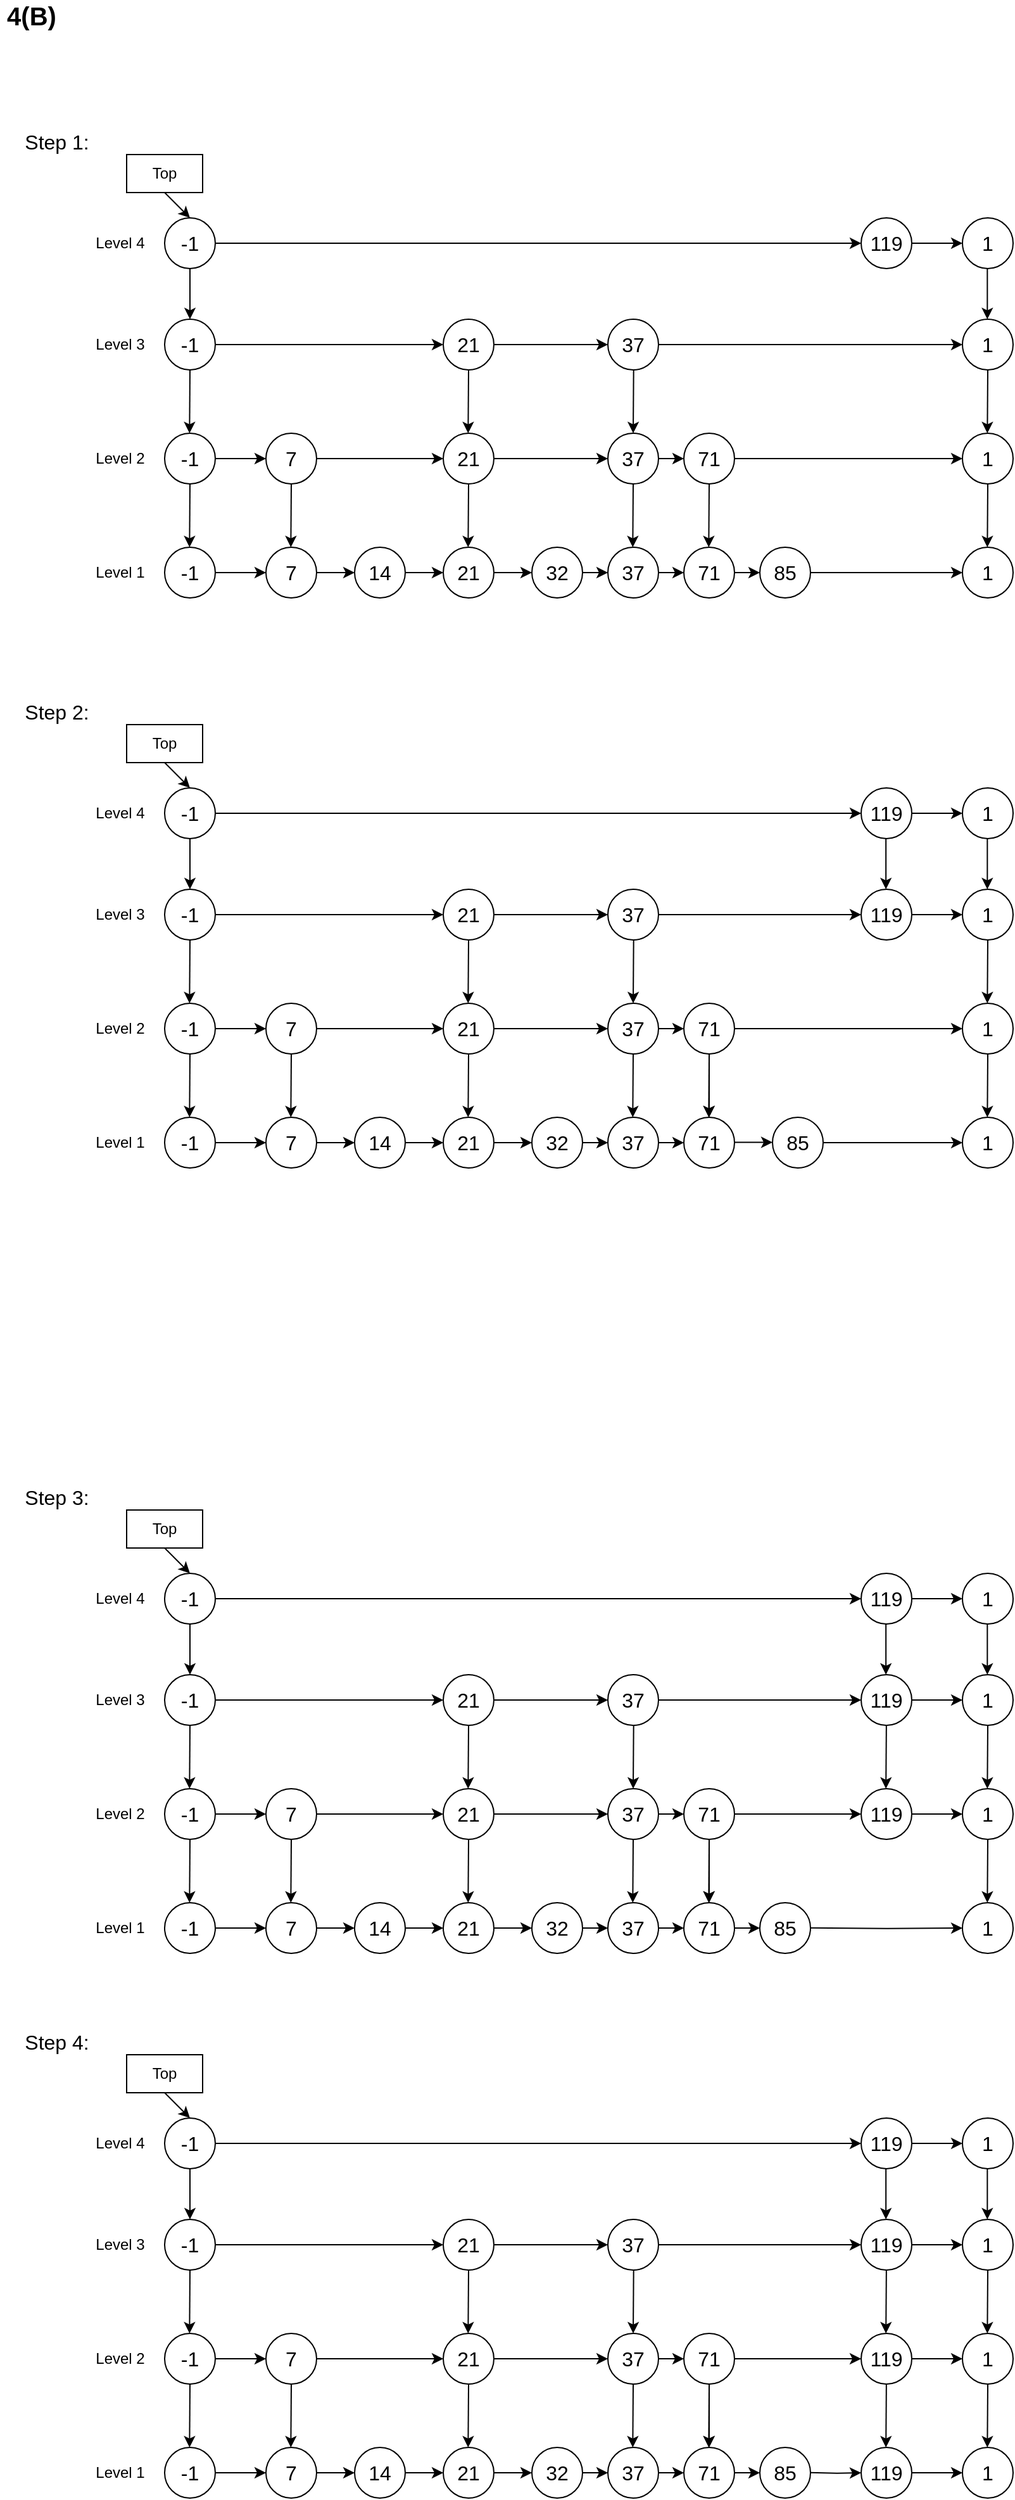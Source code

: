 <mxfile version="12.4.8" type="github">
  <diagram id="zKrwhlGNQmjqbUJ19uM9" name="Page-1">
    <mxGraphModel dx="1422" dy="794" grid="1" gridSize="10" guides="1" tooltips="1" connect="1" arrows="1" fold="1" page="1" pageScale="1" pageWidth="850" pageHeight="1100" math="0" shadow="0">
      <root>
        <mxCell id="0"/>
        <mxCell id="1" parent="0"/>
        <mxCell id="mAQhe2o0Raozr8FkaeGK-1" value="&lt;font style=&quot;font-size: 16px&quot;&gt;-1&lt;/font&gt;" style="ellipse;whiteSpace=wrap;html=1;aspect=fixed;" vertex="1" parent="1">
          <mxGeometry x="160" y="440" width="40" height="40" as="geometry"/>
        </mxCell>
        <mxCell id="mAQhe2o0Raozr8FkaeGK-7" value="&lt;font style=&quot;font-size: 16px&quot;&gt;7&lt;br&gt;&lt;/font&gt;" style="ellipse;whiteSpace=wrap;html=1;aspect=fixed;" vertex="1" parent="1">
          <mxGeometry x="240" y="440" width="40" height="40" as="geometry"/>
        </mxCell>
        <mxCell id="mAQhe2o0Raozr8FkaeGK-8" value="&lt;font style=&quot;font-size: 16px&quot;&gt;14&lt;/font&gt;" style="ellipse;whiteSpace=wrap;html=1;aspect=fixed;" vertex="1" parent="1">
          <mxGeometry x="310" y="440" width="40" height="40" as="geometry"/>
        </mxCell>
        <mxCell id="mAQhe2o0Raozr8FkaeGK-9" value="&lt;font style=&quot;font-size: 16px&quot;&gt;21&lt;br&gt;&lt;/font&gt;" style="ellipse;whiteSpace=wrap;html=1;aspect=fixed;" vertex="1" parent="1">
          <mxGeometry x="380" y="440" width="40" height="40" as="geometry"/>
        </mxCell>
        <mxCell id="mAQhe2o0Raozr8FkaeGK-10" value="&lt;font style=&quot;font-size: 16px&quot;&gt;32&lt;br&gt;&lt;/font&gt;" style="ellipse;whiteSpace=wrap;html=1;aspect=fixed;" vertex="1" parent="1">
          <mxGeometry x="450" y="440" width="40" height="40" as="geometry"/>
        </mxCell>
        <mxCell id="mAQhe2o0Raozr8FkaeGK-11" value="&lt;font style=&quot;font-size: 16px&quot;&gt;37&lt;br&gt;&lt;/font&gt;" style="ellipse;whiteSpace=wrap;html=1;aspect=fixed;" vertex="1" parent="1">
          <mxGeometry x="510" y="440" width="40" height="40" as="geometry"/>
        </mxCell>
        <mxCell id="mAQhe2o0Raozr8FkaeGK-12" value="&lt;font style=&quot;font-size: 16px&quot;&gt;71&lt;br&gt;&lt;/font&gt;" style="ellipse;whiteSpace=wrap;html=1;aspect=fixed;" vertex="1" parent="1">
          <mxGeometry x="570" y="440" width="40" height="40" as="geometry"/>
        </mxCell>
        <mxCell id="mAQhe2o0Raozr8FkaeGK-13" value="&lt;font style=&quot;font-size: 16px&quot;&gt;85&lt;br&gt;&lt;/font&gt;" style="ellipse;whiteSpace=wrap;html=1;aspect=fixed;" vertex="1" parent="1">
          <mxGeometry x="630" y="440" width="40" height="40" as="geometry"/>
        </mxCell>
        <mxCell id="mAQhe2o0Raozr8FkaeGK-14" value="&lt;font style=&quot;font-size: 16px&quot;&gt;1&lt;br&gt;&lt;/font&gt;" style="ellipse;whiteSpace=wrap;html=1;aspect=fixed;" vertex="1" parent="1">
          <mxGeometry x="790" y="440" width="40" height="40" as="geometry"/>
        </mxCell>
        <mxCell id="mAQhe2o0Raozr8FkaeGK-15" value="" style="endArrow=classic;html=1;exitX=1;exitY=0.5;exitDx=0;exitDy=0;entryX=0;entryY=0.5;entryDx=0;entryDy=0;" edge="1" parent="1" source="mAQhe2o0Raozr8FkaeGK-1" target="mAQhe2o0Raozr8FkaeGK-7">
          <mxGeometry width="50" height="50" relative="1" as="geometry">
            <mxPoint x="250" y="410" as="sourcePoint"/>
            <mxPoint x="300" y="360" as="targetPoint"/>
          </mxGeometry>
        </mxCell>
        <mxCell id="mAQhe2o0Raozr8FkaeGK-16" value="" style="endArrow=classic;html=1;exitX=1;exitY=0.5;exitDx=0;exitDy=0;entryX=0;entryY=0.5;entryDx=0;entryDy=0;" edge="1" parent="1" source="mAQhe2o0Raozr8FkaeGK-7" target="mAQhe2o0Raozr8FkaeGK-8">
          <mxGeometry width="50" height="50" relative="1" as="geometry">
            <mxPoint x="210" y="470" as="sourcePoint"/>
            <mxPoint x="250" y="470" as="targetPoint"/>
          </mxGeometry>
        </mxCell>
        <mxCell id="mAQhe2o0Raozr8FkaeGK-17" value="" style="endArrow=classic;html=1;exitX=1;exitY=0.5;exitDx=0;exitDy=0;entryX=0;entryY=0.5;entryDx=0;entryDy=0;" edge="1" parent="1" source="mAQhe2o0Raozr8FkaeGK-8" target="mAQhe2o0Raozr8FkaeGK-9">
          <mxGeometry width="50" height="50" relative="1" as="geometry">
            <mxPoint x="290" y="470" as="sourcePoint"/>
            <mxPoint x="320" y="470" as="targetPoint"/>
          </mxGeometry>
        </mxCell>
        <mxCell id="mAQhe2o0Raozr8FkaeGK-18" value="" style="endArrow=classic;html=1;entryX=0;entryY=0.5;entryDx=0;entryDy=0;" edge="1" parent="1" target="mAQhe2o0Raozr8FkaeGK-10">
          <mxGeometry width="50" height="50" relative="1" as="geometry">
            <mxPoint x="420" y="460" as="sourcePoint"/>
            <mxPoint x="390" y="470" as="targetPoint"/>
          </mxGeometry>
        </mxCell>
        <mxCell id="mAQhe2o0Raozr8FkaeGK-19" value="" style="endArrow=classic;html=1;entryX=0;entryY=0.5;entryDx=0;entryDy=0;" edge="1" parent="1" target="mAQhe2o0Raozr8FkaeGK-11">
          <mxGeometry width="50" height="50" relative="1" as="geometry">
            <mxPoint x="490" y="460" as="sourcePoint"/>
            <mxPoint x="460" y="470" as="targetPoint"/>
          </mxGeometry>
        </mxCell>
        <mxCell id="mAQhe2o0Raozr8FkaeGK-20" value="" style="endArrow=classic;html=1;entryX=0;entryY=0.5;entryDx=0;entryDy=0;exitX=1;exitY=0.5;exitDx=0;exitDy=0;" edge="1" parent="1" source="mAQhe2o0Raozr8FkaeGK-11" target="mAQhe2o0Raozr8FkaeGK-12">
          <mxGeometry width="50" height="50" relative="1" as="geometry">
            <mxPoint x="500" y="470" as="sourcePoint"/>
            <mxPoint x="520" y="470" as="targetPoint"/>
          </mxGeometry>
        </mxCell>
        <mxCell id="mAQhe2o0Raozr8FkaeGK-21" value="" style="endArrow=classic;html=1;entryX=0;entryY=0.5;entryDx=0;entryDy=0;exitX=1;exitY=0.5;exitDx=0;exitDy=0;" edge="1" parent="1" source="mAQhe2o0Raozr8FkaeGK-12" target="mAQhe2o0Raozr8FkaeGK-13">
          <mxGeometry width="50" height="50" relative="1" as="geometry">
            <mxPoint x="560" y="470" as="sourcePoint"/>
            <mxPoint x="580" y="470" as="targetPoint"/>
          </mxGeometry>
        </mxCell>
        <mxCell id="mAQhe2o0Raozr8FkaeGK-22" value="" style="endArrow=classic;html=1;entryX=0;entryY=0.5;entryDx=0;entryDy=0;exitX=1;exitY=0.5;exitDx=0;exitDy=0;" edge="1" parent="1" source="mAQhe2o0Raozr8FkaeGK-13" target="mAQhe2o0Raozr8FkaeGK-14">
          <mxGeometry width="50" height="50" relative="1" as="geometry">
            <mxPoint x="620" y="470" as="sourcePoint"/>
            <mxPoint x="640" y="470" as="targetPoint"/>
          </mxGeometry>
        </mxCell>
        <mxCell id="mAQhe2o0Raozr8FkaeGK-23" value="&lt;font style=&quot;font-size: 16px&quot;&gt;-1&lt;/font&gt;" style="ellipse;whiteSpace=wrap;html=1;aspect=fixed;" vertex="1" parent="1">
          <mxGeometry x="160" y="350" width="40" height="40" as="geometry"/>
        </mxCell>
        <mxCell id="mAQhe2o0Raozr8FkaeGK-24" value="&lt;font style=&quot;font-size: 16px&quot;&gt;7&lt;br&gt;&lt;/font&gt;" style="ellipse;whiteSpace=wrap;html=1;aspect=fixed;" vertex="1" parent="1">
          <mxGeometry x="240" y="350" width="40" height="40" as="geometry"/>
        </mxCell>
        <mxCell id="mAQhe2o0Raozr8FkaeGK-26" value="&lt;font style=&quot;font-size: 16px&quot;&gt;21&lt;br&gt;&lt;/font&gt;" style="ellipse;whiteSpace=wrap;html=1;aspect=fixed;" vertex="1" parent="1">
          <mxGeometry x="380" y="350" width="40" height="40" as="geometry"/>
        </mxCell>
        <mxCell id="mAQhe2o0Raozr8FkaeGK-28" value="&lt;font style=&quot;font-size: 16px&quot;&gt;37&lt;br&gt;&lt;/font&gt;" style="ellipse;whiteSpace=wrap;html=1;aspect=fixed;" vertex="1" parent="1">
          <mxGeometry x="510" y="350" width="40" height="40" as="geometry"/>
        </mxCell>
        <mxCell id="mAQhe2o0Raozr8FkaeGK-29" value="&lt;font style=&quot;font-size: 16px&quot;&gt;71&lt;br&gt;&lt;/font&gt;" style="ellipse;whiteSpace=wrap;html=1;aspect=fixed;" vertex="1" parent="1">
          <mxGeometry x="570" y="350" width="40" height="40" as="geometry"/>
        </mxCell>
        <mxCell id="mAQhe2o0Raozr8FkaeGK-31" value="&lt;font style=&quot;font-size: 16px&quot;&gt;1&lt;br&gt;&lt;/font&gt;" style="ellipse;whiteSpace=wrap;html=1;aspect=fixed;" vertex="1" parent="1">
          <mxGeometry x="790" y="350" width="40" height="40" as="geometry"/>
        </mxCell>
        <mxCell id="mAQhe2o0Raozr8FkaeGK-32" value="" style="endArrow=classic;html=1;exitX=1;exitY=0.5;exitDx=0;exitDy=0;entryX=0;entryY=0.5;entryDx=0;entryDy=0;" edge="1" parent="1" source="mAQhe2o0Raozr8FkaeGK-23" target="mAQhe2o0Raozr8FkaeGK-24">
          <mxGeometry width="50" height="50" relative="1" as="geometry">
            <mxPoint x="250" y="320" as="sourcePoint"/>
            <mxPoint x="300" y="270" as="targetPoint"/>
          </mxGeometry>
        </mxCell>
        <mxCell id="mAQhe2o0Raozr8FkaeGK-33" value="" style="endArrow=classic;html=1;exitX=1;exitY=0.5;exitDx=0;exitDy=0;entryX=0;entryY=0.5;entryDx=0;entryDy=0;" edge="1" parent="1" source="mAQhe2o0Raozr8FkaeGK-24" target="mAQhe2o0Raozr8FkaeGK-26">
          <mxGeometry width="50" height="50" relative="1" as="geometry">
            <mxPoint x="210" y="380" as="sourcePoint"/>
            <mxPoint x="310" y="370" as="targetPoint"/>
          </mxGeometry>
        </mxCell>
        <mxCell id="mAQhe2o0Raozr8FkaeGK-35" value="" style="endArrow=classic;html=1;entryX=0;entryY=0.5;entryDx=0;entryDy=0;" edge="1" parent="1" target="mAQhe2o0Raozr8FkaeGK-28">
          <mxGeometry width="50" height="50" relative="1" as="geometry">
            <mxPoint x="420" y="370" as="sourcePoint"/>
            <mxPoint x="450" y="370" as="targetPoint"/>
          </mxGeometry>
        </mxCell>
        <mxCell id="mAQhe2o0Raozr8FkaeGK-37" value="" style="endArrow=classic;html=1;entryX=0;entryY=0.5;entryDx=0;entryDy=0;exitX=1;exitY=0.5;exitDx=0;exitDy=0;" edge="1" parent="1" source="mAQhe2o0Raozr8FkaeGK-28" target="mAQhe2o0Raozr8FkaeGK-29">
          <mxGeometry width="50" height="50" relative="1" as="geometry">
            <mxPoint x="500" y="380" as="sourcePoint"/>
            <mxPoint x="520" y="380" as="targetPoint"/>
          </mxGeometry>
        </mxCell>
        <mxCell id="mAQhe2o0Raozr8FkaeGK-39" value="" style="endArrow=classic;html=1;entryX=0;entryY=0.5;entryDx=0;entryDy=0;exitX=1;exitY=0.5;exitDx=0;exitDy=0;" edge="1" parent="1" source="mAQhe2o0Raozr8FkaeGK-29" target="mAQhe2o0Raozr8FkaeGK-31">
          <mxGeometry width="50" height="50" relative="1" as="geometry">
            <mxPoint x="670.0" y="370" as="sourcePoint"/>
            <mxPoint x="640" y="380" as="targetPoint"/>
          </mxGeometry>
        </mxCell>
        <mxCell id="mAQhe2o0Raozr8FkaeGK-51" value="&lt;font style=&quot;font-size: 16px&quot;&gt;-1&lt;/font&gt;" style="ellipse;whiteSpace=wrap;html=1;aspect=fixed;" vertex="1" parent="1">
          <mxGeometry x="160" y="260" width="40" height="40" as="geometry"/>
        </mxCell>
        <mxCell id="mAQhe2o0Raozr8FkaeGK-53" value="&lt;font style=&quot;font-size: 16px&quot;&gt;21&lt;br&gt;&lt;/font&gt;" style="ellipse;whiteSpace=wrap;html=1;aspect=fixed;" vertex="1" parent="1">
          <mxGeometry x="380" y="260" width="40" height="40" as="geometry"/>
        </mxCell>
        <mxCell id="mAQhe2o0Raozr8FkaeGK-54" value="&lt;font style=&quot;font-size: 16px&quot;&gt;37&lt;br&gt;&lt;/font&gt;" style="ellipse;whiteSpace=wrap;html=1;aspect=fixed;" vertex="1" parent="1">
          <mxGeometry x="510" y="260" width="40" height="40" as="geometry"/>
        </mxCell>
        <mxCell id="mAQhe2o0Raozr8FkaeGK-56" value="&lt;font style=&quot;font-size: 16px&quot;&gt;1&lt;br&gt;&lt;/font&gt;" style="ellipse;whiteSpace=wrap;html=1;aspect=fixed;" vertex="1" parent="1">
          <mxGeometry x="790" y="260" width="40" height="40" as="geometry"/>
        </mxCell>
        <mxCell id="mAQhe2o0Raozr8FkaeGK-58" value="" style="endArrow=classic;html=1;exitX=1;exitY=0.5;exitDx=0;exitDy=0;entryX=0;entryY=0.5;entryDx=0;entryDy=0;" edge="1" parent="1" source="mAQhe2o0Raozr8FkaeGK-51" target="mAQhe2o0Raozr8FkaeGK-53">
          <mxGeometry width="50" height="50" relative="1" as="geometry">
            <mxPoint x="280.0" y="280" as="sourcePoint"/>
            <mxPoint x="310" y="280" as="targetPoint"/>
          </mxGeometry>
        </mxCell>
        <mxCell id="mAQhe2o0Raozr8FkaeGK-59" value="" style="endArrow=classic;html=1;entryX=0;entryY=0.5;entryDx=0;entryDy=0;" edge="1" parent="1" target="mAQhe2o0Raozr8FkaeGK-54">
          <mxGeometry width="50" height="50" relative="1" as="geometry">
            <mxPoint x="420" y="280" as="sourcePoint"/>
            <mxPoint x="450" y="280" as="targetPoint"/>
          </mxGeometry>
        </mxCell>
        <mxCell id="mAQhe2o0Raozr8FkaeGK-61" value="" style="endArrow=classic;html=1;entryX=0;entryY=0.5;entryDx=0;entryDy=0;exitX=1;exitY=0.5;exitDx=0;exitDy=0;" edge="1" parent="1" source="mAQhe2o0Raozr8FkaeGK-54" target="mAQhe2o0Raozr8FkaeGK-56">
          <mxGeometry width="50" height="50" relative="1" as="geometry">
            <mxPoint x="610" y="280" as="sourcePoint"/>
            <mxPoint x="640" y="290" as="targetPoint"/>
          </mxGeometry>
        </mxCell>
        <mxCell id="mAQhe2o0Raozr8FkaeGK-69" value="&lt;font style=&quot;font-size: 16px&quot;&gt;-1&lt;/font&gt;" style="ellipse;whiteSpace=wrap;html=1;aspect=fixed;" vertex="1" parent="1">
          <mxGeometry x="160" y="180" width="40" height="40" as="geometry"/>
        </mxCell>
        <mxCell id="mAQhe2o0Raozr8FkaeGK-70" value="&lt;font style=&quot;font-size: 16px&quot;&gt;119&lt;br&gt;&lt;/font&gt;" style="ellipse;whiteSpace=wrap;html=1;aspect=fixed;" vertex="1" parent="1">
          <mxGeometry x="710" y="180" width="40" height="40" as="geometry"/>
        </mxCell>
        <mxCell id="mAQhe2o0Raozr8FkaeGK-72" value="&lt;font style=&quot;font-size: 16px&quot;&gt;1&lt;br&gt;&lt;/font&gt;" style="ellipse;whiteSpace=wrap;html=1;aspect=fixed;" vertex="1" parent="1">
          <mxGeometry x="790" y="180" width="40" height="40" as="geometry"/>
        </mxCell>
        <mxCell id="mAQhe2o0Raozr8FkaeGK-73" value="" style="endArrow=classic;html=1;exitX=1;exitY=0.5;exitDx=0;exitDy=0;entryX=0;entryY=0.5;entryDx=0;entryDy=0;" edge="1" parent="1" source="mAQhe2o0Raozr8FkaeGK-69" target="mAQhe2o0Raozr8FkaeGK-70">
          <mxGeometry width="50" height="50" relative="1" as="geometry">
            <mxPoint x="280.0" y="200" as="sourcePoint"/>
            <mxPoint x="310" y="200" as="targetPoint"/>
          </mxGeometry>
        </mxCell>
        <mxCell id="mAQhe2o0Raozr8FkaeGK-75" value="" style="endArrow=classic;html=1;entryX=0;entryY=0.5;entryDx=0;entryDy=0;exitX=1;exitY=0.5;exitDx=0;exitDy=0;" edge="1" parent="1" source="mAQhe2o0Raozr8FkaeGK-70" target="mAQhe2o0Raozr8FkaeGK-72">
          <mxGeometry width="50" height="50" relative="1" as="geometry">
            <mxPoint x="550.0" y="200" as="sourcePoint"/>
            <mxPoint x="640" y="210" as="targetPoint"/>
          </mxGeometry>
        </mxCell>
        <mxCell id="mAQhe2o0Raozr8FkaeGK-76" value="&lt;font style=&quot;font-size: 16px&quot;&gt;Step 1:&lt;/font&gt;" style="text;html=1;strokeColor=none;fillColor=none;align=center;verticalAlign=middle;whiteSpace=wrap;rounded=0;" vertex="1" parent="1">
          <mxGeometry x="40" y="110" width="70" height="20" as="geometry"/>
        </mxCell>
        <mxCell id="mAQhe2o0Raozr8FkaeGK-77" value="Level 4" style="text;html=1;strokeColor=none;fillColor=none;align=center;verticalAlign=middle;whiteSpace=wrap;rounded=0;" vertex="1" parent="1">
          <mxGeometry x="100" y="190" width="50" height="20" as="geometry"/>
        </mxCell>
        <mxCell id="mAQhe2o0Raozr8FkaeGK-78" value="Level 3" style="text;html=1;strokeColor=none;fillColor=none;align=center;verticalAlign=middle;whiteSpace=wrap;rounded=0;" vertex="1" parent="1">
          <mxGeometry x="100" y="270" width="50" height="20" as="geometry"/>
        </mxCell>
        <mxCell id="mAQhe2o0Raozr8FkaeGK-79" value="Level 2" style="text;html=1;strokeColor=none;fillColor=none;align=center;verticalAlign=middle;whiteSpace=wrap;rounded=0;" vertex="1" parent="1">
          <mxGeometry x="100" y="360" width="50" height="20" as="geometry"/>
        </mxCell>
        <mxCell id="mAQhe2o0Raozr8FkaeGK-80" value="Level 1" style="text;html=1;strokeColor=none;fillColor=none;align=center;verticalAlign=middle;whiteSpace=wrap;rounded=0;" vertex="1" parent="1">
          <mxGeometry x="100" y="450" width="50" height="20" as="geometry"/>
        </mxCell>
        <mxCell id="mAQhe2o0Raozr8FkaeGK-81" value="&lt;b&gt;&lt;font style=&quot;font-size: 20px&quot;&gt;4(B)&lt;/font&gt;&lt;/b&gt;" style="text;html=1;strokeColor=none;fillColor=none;align=center;verticalAlign=middle;whiteSpace=wrap;rounded=0;" vertex="1" parent="1">
          <mxGeometry x="30" y="10" width="50" height="20" as="geometry"/>
        </mxCell>
        <mxCell id="mAQhe2o0Raozr8FkaeGK-82" value="Top" style="rounded=0;whiteSpace=wrap;html=1;" vertex="1" parent="1">
          <mxGeometry x="130" y="130" width="60" height="30" as="geometry"/>
        </mxCell>
        <mxCell id="mAQhe2o0Raozr8FkaeGK-83" value="" style="endArrow=classic;html=1;entryX=0.5;entryY=0;entryDx=0;entryDy=0;exitX=0.5;exitY=1;exitDx=0;exitDy=0;" edge="1" parent="1" source="mAQhe2o0Raozr8FkaeGK-82" target="mAQhe2o0Raozr8FkaeGK-69">
          <mxGeometry width="50" height="50" relative="1" as="geometry">
            <mxPoint x="430" y="260" as="sourcePoint"/>
            <mxPoint x="520" y="260" as="targetPoint"/>
          </mxGeometry>
        </mxCell>
        <mxCell id="mAQhe2o0Raozr8FkaeGK-85" value="" style="endArrow=classic;html=1;entryX=0.5;entryY=0;entryDx=0;entryDy=0;exitX=0.5;exitY=1;exitDx=0;exitDy=0;" edge="1" parent="1" source="mAQhe2o0Raozr8FkaeGK-69" target="mAQhe2o0Raozr8FkaeGK-51">
          <mxGeometry width="50" height="50" relative="1" as="geometry">
            <mxPoint x="170" y="170" as="sourcePoint"/>
            <mxPoint x="190" y="190" as="targetPoint"/>
          </mxGeometry>
        </mxCell>
        <mxCell id="mAQhe2o0Raozr8FkaeGK-87" value="" style="endArrow=classic;html=1;entryX=0.5;entryY=0;entryDx=0;entryDy=0;exitX=0.5;exitY=1;exitDx=0;exitDy=0;" edge="1" parent="1">
          <mxGeometry width="50" height="50" relative="1" as="geometry">
            <mxPoint x="809.66" y="220" as="sourcePoint"/>
            <mxPoint x="809.66" y="260" as="targetPoint"/>
          </mxGeometry>
        </mxCell>
        <mxCell id="mAQhe2o0Raozr8FkaeGK-88" value="" style="endArrow=classic;html=1;entryX=0.5;entryY=0;entryDx=0;entryDy=0;exitX=0.5;exitY=1;exitDx=0;exitDy=0;" edge="1" parent="1" source="mAQhe2o0Raozr8FkaeGK-53">
          <mxGeometry width="50" height="50" relative="1" as="geometry">
            <mxPoint x="399.66" y="310" as="sourcePoint"/>
            <mxPoint x="399.66" y="350" as="targetPoint"/>
          </mxGeometry>
        </mxCell>
        <mxCell id="mAQhe2o0Raozr8FkaeGK-89" value="" style="endArrow=classic;html=1;entryX=0.5;entryY=0;entryDx=0;entryDy=0;exitX=0.5;exitY=1;exitDx=0;exitDy=0;" edge="1" parent="1">
          <mxGeometry width="50" height="50" relative="1" as="geometry">
            <mxPoint x="180" y="300" as="sourcePoint"/>
            <mxPoint x="179.66" y="350" as="targetPoint"/>
          </mxGeometry>
        </mxCell>
        <mxCell id="mAQhe2o0Raozr8FkaeGK-90" value="" style="endArrow=classic;html=1;entryX=0.5;entryY=0;entryDx=0;entryDy=0;exitX=0.5;exitY=1;exitDx=0;exitDy=0;" edge="1" parent="1">
          <mxGeometry width="50" height="50" relative="1" as="geometry">
            <mxPoint x="530.34" y="300" as="sourcePoint"/>
            <mxPoint x="530.0" y="350" as="targetPoint"/>
          </mxGeometry>
        </mxCell>
        <mxCell id="mAQhe2o0Raozr8FkaeGK-91" value="" style="endArrow=classic;html=1;entryX=0.5;entryY=0;entryDx=0;entryDy=0;exitX=0.5;exitY=1;exitDx=0;exitDy=0;" edge="1" parent="1">
          <mxGeometry width="50" height="50" relative="1" as="geometry">
            <mxPoint x="810" y="300" as="sourcePoint"/>
            <mxPoint x="809.66" y="350" as="targetPoint"/>
          </mxGeometry>
        </mxCell>
        <mxCell id="mAQhe2o0Raozr8FkaeGK-92" value="" style="endArrow=classic;html=1;entryX=0.5;entryY=0;entryDx=0;entryDy=0;exitX=0.5;exitY=1;exitDx=0;exitDy=0;" edge="1" parent="1">
          <mxGeometry width="50" height="50" relative="1" as="geometry">
            <mxPoint x="180" y="390" as="sourcePoint"/>
            <mxPoint x="179.66" y="440" as="targetPoint"/>
          </mxGeometry>
        </mxCell>
        <mxCell id="mAQhe2o0Raozr8FkaeGK-93" value="" style="endArrow=classic;html=1;entryX=0.5;entryY=0;entryDx=0;entryDy=0;exitX=0.5;exitY=1;exitDx=0;exitDy=0;" edge="1" parent="1">
          <mxGeometry width="50" height="50" relative="1" as="geometry">
            <mxPoint x="400" y="390" as="sourcePoint"/>
            <mxPoint x="399.66" y="440" as="targetPoint"/>
          </mxGeometry>
        </mxCell>
        <mxCell id="mAQhe2o0Raozr8FkaeGK-94" value="" style="endArrow=classic;html=1;entryX=0.5;entryY=0;entryDx=0;entryDy=0;exitX=0.5;exitY=1;exitDx=0;exitDy=0;" edge="1" parent="1">
          <mxGeometry width="50" height="50" relative="1" as="geometry">
            <mxPoint x="260" y="390" as="sourcePoint"/>
            <mxPoint x="259.66" y="440" as="targetPoint"/>
          </mxGeometry>
        </mxCell>
        <mxCell id="mAQhe2o0Raozr8FkaeGK-95" value="" style="endArrow=classic;html=1;entryX=0.5;entryY=0;entryDx=0;entryDy=0;exitX=0.5;exitY=1;exitDx=0;exitDy=0;" edge="1" parent="1">
          <mxGeometry width="50" height="50" relative="1" as="geometry">
            <mxPoint x="530" y="390" as="sourcePoint"/>
            <mxPoint x="529.66" y="440" as="targetPoint"/>
          </mxGeometry>
        </mxCell>
        <mxCell id="mAQhe2o0Raozr8FkaeGK-96" value="" style="endArrow=classic;html=1;entryX=0.5;entryY=0;entryDx=0;entryDy=0;exitX=0.5;exitY=1;exitDx=0;exitDy=0;" edge="1" parent="1">
          <mxGeometry width="50" height="50" relative="1" as="geometry">
            <mxPoint x="590" y="390" as="sourcePoint"/>
            <mxPoint x="589.66" y="440" as="targetPoint"/>
          </mxGeometry>
        </mxCell>
        <mxCell id="mAQhe2o0Raozr8FkaeGK-97" value="" style="endArrow=classic;html=1;entryX=0.5;entryY=0;entryDx=0;entryDy=0;exitX=0.5;exitY=1;exitDx=0;exitDy=0;" edge="1" parent="1">
          <mxGeometry width="50" height="50" relative="1" as="geometry">
            <mxPoint x="810" y="390" as="sourcePoint"/>
            <mxPoint x="809.66" y="440" as="targetPoint"/>
          </mxGeometry>
        </mxCell>
        <mxCell id="mAQhe2o0Raozr8FkaeGK-98" value="&lt;font style=&quot;font-size: 16px&quot;&gt;-1&lt;/font&gt;" style="ellipse;whiteSpace=wrap;html=1;aspect=fixed;" vertex="1" parent="1">
          <mxGeometry x="160" y="890" width="40" height="40" as="geometry"/>
        </mxCell>
        <mxCell id="mAQhe2o0Raozr8FkaeGK-99" value="&lt;font style=&quot;font-size: 16px&quot;&gt;7&lt;br&gt;&lt;/font&gt;" style="ellipse;whiteSpace=wrap;html=1;aspect=fixed;" vertex="1" parent="1">
          <mxGeometry x="240" y="890" width="40" height="40" as="geometry"/>
        </mxCell>
        <mxCell id="mAQhe2o0Raozr8FkaeGK-100" value="&lt;font style=&quot;font-size: 16px&quot;&gt;14&lt;/font&gt;" style="ellipse;whiteSpace=wrap;html=1;aspect=fixed;" vertex="1" parent="1">
          <mxGeometry x="310" y="890" width="40" height="40" as="geometry"/>
        </mxCell>
        <mxCell id="mAQhe2o0Raozr8FkaeGK-101" value="&lt;font style=&quot;font-size: 16px&quot;&gt;21&lt;br&gt;&lt;/font&gt;" style="ellipse;whiteSpace=wrap;html=1;aspect=fixed;" vertex="1" parent="1">
          <mxGeometry x="380" y="890" width="40" height="40" as="geometry"/>
        </mxCell>
        <mxCell id="mAQhe2o0Raozr8FkaeGK-102" value="&lt;font style=&quot;font-size: 16px&quot;&gt;32&lt;br&gt;&lt;/font&gt;" style="ellipse;whiteSpace=wrap;html=1;aspect=fixed;" vertex="1" parent="1">
          <mxGeometry x="450" y="890" width="40" height="40" as="geometry"/>
        </mxCell>
        <mxCell id="mAQhe2o0Raozr8FkaeGK-103" value="&lt;font style=&quot;font-size: 16px&quot;&gt;37&lt;br&gt;&lt;/font&gt;" style="ellipse;whiteSpace=wrap;html=1;aspect=fixed;" vertex="1" parent="1">
          <mxGeometry x="510" y="890" width="40" height="40" as="geometry"/>
        </mxCell>
        <mxCell id="mAQhe2o0Raozr8FkaeGK-104" value="&lt;font style=&quot;font-size: 16px&quot;&gt;71&lt;br&gt;&lt;/font&gt;" style="ellipse;whiteSpace=wrap;html=1;aspect=fixed;" vertex="1" parent="1">
          <mxGeometry x="570" y="890" width="40" height="40" as="geometry"/>
        </mxCell>
        <mxCell id="mAQhe2o0Raozr8FkaeGK-105" value="&lt;font style=&quot;font-size: 16px&quot;&gt;85&lt;br&gt;&lt;/font&gt;" style="ellipse;whiteSpace=wrap;html=1;aspect=fixed;" vertex="1" parent="1">
          <mxGeometry x="640" y="890" width="40" height="40" as="geometry"/>
        </mxCell>
        <mxCell id="mAQhe2o0Raozr8FkaeGK-106" value="&lt;font style=&quot;font-size: 16px&quot;&gt;1&lt;br&gt;&lt;/font&gt;" style="ellipse;whiteSpace=wrap;html=1;aspect=fixed;" vertex="1" parent="1">
          <mxGeometry x="790" y="890" width="40" height="40" as="geometry"/>
        </mxCell>
        <mxCell id="mAQhe2o0Raozr8FkaeGK-107" value="" style="endArrow=classic;html=1;exitX=1;exitY=0.5;exitDx=0;exitDy=0;entryX=0;entryY=0.5;entryDx=0;entryDy=0;" edge="1" parent="1" source="mAQhe2o0Raozr8FkaeGK-98" target="mAQhe2o0Raozr8FkaeGK-99">
          <mxGeometry width="50" height="50" relative="1" as="geometry">
            <mxPoint x="250" y="860" as="sourcePoint"/>
            <mxPoint x="300" y="810" as="targetPoint"/>
          </mxGeometry>
        </mxCell>
        <mxCell id="mAQhe2o0Raozr8FkaeGK-108" value="" style="endArrow=classic;html=1;exitX=1;exitY=0.5;exitDx=0;exitDy=0;entryX=0;entryY=0.5;entryDx=0;entryDy=0;" edge="1" parent="1" source="mAQhe2o0Raozr8FkaeGK-99" target="mAQhe2o0Raozr8FkaeGK-100">
          <mxGeometry width="50" height="50" relative="1" as="geometry">
            <mxPoint x="210" y="920" as="sourcePoint"/>
            <mxPoint x="250" y="920" as="targetPoint"/>
          </mxGeometry>
        </mxCell>
        <mxCell id="mAQhe2o0Raozr8FkaeGK-109" value="" style="endArrow=classic;html=1;exitX=1;exitY=0.5;exitDx=0;exitDy=0;entryX=0;entryY=0.5;entryDx=0;entryDy=0;" edge="1" parent="1" source="mAQhe2o0Raozr8FkaeGK-100" target="mAQhe2o0Raozr8FkaeGK-101">
          <mxGeometry width="50" height="50" relative="1" as="geometry">
            <mxPoint x="290" y="920" as="sourcePoint"/>
            <mxPoint x="320" y="920" as="targetPoint"/>
          </mxGeometry>
        </mxCell>
        <mxCell id="mAQhe2o0Raozr8FkaeGK-110" value="" style="endArrow=classic;html=1;entryX=0;entryY=0.5;entryDx=0;entryDy=0;" edge="1" parent="1" target="mAQhe2o0Raozr8FkaeGK-102">
          <mxGeometry width="50" height="50" relative="1" as="geometry">
            <mxPoint x="420" y="910" as="sourcePoint"/>
            <mxPoint x="390" y="920" as="targetPoint"/>
          </mxGeometry>
        </mxCell>
        <mxCell id="mAQhe2o0Raozr8FkaeGK-111" value="" style="endArrow=classic;html=1;entryX=0;entryY=0.5;entryDx=0;entryDy=0;" edge="1" parent="1" target="mAQhe2o0Raozr8FkaeGK-103">
          <mxGeometry width="50" height="50" relative="1" as="geometry">
            <mxPoint x="490" y="910" as="sourcePoint"/>
            <mxPoint x="460" y="920" as="targetPoint"/>
          </mxGeometry>
        </mxCell>
        <mxCell id="mAQhe2o0Raozr8FkaeGK-112" value="" style="endArrow=classic;html=1;entryX=0;entryY=0.5;entryDx=0;entryDy=0;exitX=1;exitY=0.5;exitDx=0;exitDy=0;" edge="1" parent="1" source="mAQhe2o0Raozr8FkaeGK-103" target="mAQhe2o0Raozr8FkaeGK-104">
          <mxGeometry width="50" height="50" relative="1" as="geometry">
            <mxPoint x="500" y="920" as="sourcePoint"/>
            <mxPoint x="520" y="920" as="targetPoint"/>
          </mxGeometry>
        </mxCell>
        <mxCell id="mAQhe2o0Raozr8FkaeGK-115" value="&lt;font style=&quot;font-size: 16px&quot;&gt;-1&lt;/font&gt;" style="ellipse;whiteSpace=wrap;html=1;aspect=fixed;" vertex="1" parent="1">
          <mxGeometry x="160" y="800" width="40" height="40" as="geometry"/>
        </mxCell>
        <mxCell id="mAQhe2o0Raozr8FkaeGK-116" value="&lt;font style=&quot;font-size: 16px&quot;&gt;7&lt;br&gt;&lt;/font&gt;" style="ellipse;whiteSpace=wrap;html=1;aspect=fixed;" vertex="1" parent="1">
          <mxGeometry x="240" y="800" width="40" height="40" as="geometry"/>
        </mxCell>
        <mxCell id="mAQhe2o0Raozr8FkaeGK-117" value="&lt;font style=&quot;font-size: 16px&quot;&gt;21&lt;br&gt;&lt;/font&gt;" style="ellipse;whiteSpace=wrap;html=1;aspect=fixed;" vertex="1" parent="1">
          <mxGeometry x="380" y="800" width="40" height="40" as="geometry"/>
        </mxCell>
        <mxCell id="mAQhe2o0Raozr8FkaeGK-118" value="&lt;font style=&quot;font-size: 16px&quot;&gt;37&lt;br&gt;&lt;/font&gt;" style="ellipse;whiteSpace=wrap;html=1;aspect=fixed;" vertex="1" parent="1">
          <mxGeometry x="510" y="800" width="40" height="40" as="geometry"/>
        </mxCell>
        <mxCell id="mAQhe2o0Raozr8FkaeGK-161" value="" style="edgeStyle=orthogonalEdgeStyle;rounded=0;orthogonalLoop=1;jettySize=auto;html=1;" edge="1" parent="1" source="mAQhe2o0Raozr8FkaeGK-119" target="mAQhe2o0Raozr8FkaeGK-104">
          <mxGeometry relative="1" as="geometry"/>
        </mxCell>
        <mxCell id="mAQhe2o0Raozr8FkaeGK-119" value="&lt;font style=&quot;font-size: 16px&quot;&gt;71&lt;br&gt;&lt;/font&gt;" style="ellipse;whiteSpace=wrap;html=1;aspect=fixed;" vertex="1" parent="1">
          <mxGeometry x="570" y="800" width="40" height="40" as="geometry"/>
        </mxCell>
        <mxCell id="mAQhe2o0Raozr8FkaeGK-120" value="&lt;font style=&quot;font-size: 16px&quot;&gt;1&lt;br&gt;&lt;/font&gt;" style="ellipse;whiteSpace=wrap;html=1;aspect=fixed;" vertex="1" parent="1">
          <mxGeometry x="790" y="800" width="40" height="40" as="geometry"/>
        </mxCell>
        <mxCell id="mAQhe2o0Raozr8FkaeGK-121" value="" style="endArrow=classic;html=1;exitX=1;exitY=0.5;exitDx=0;exitDy=0;entryX=0;entryY=0.5;entryDx=0;entryDy=0;" edge="1" parent="1" source="mAQhe2o0Raozr8FkaeGK-115" target="mAQhe2o0Raozr8FkaeGK-116">
          <mxGeometry width="50" height="50" relative="1" as="geometry">
            <mxPoint x="250" y="770" as="sourcePoint"/>
            <mxPoint x="300" y="720" as="targetPoint"/>
          </mxGeometry>
        </mxCell>
        <mxCell id="mAQhe2o0Raozr8FkaeGK-122" value="" style="endArrow=classic;html=1;exitX=1;exitY=0.5;exitDx=0;exitDy=0;entryX=0;entryY=0.5;entryDx=0;entryDy=0;" edge="1" parent="1" source="mAQhe2o0Raozr8FkaeGK-116" target="mAQhe2o0Raozr8FkaeGK-117">
          <mxGeometry width="50" height="50" relative="1" as="geometry">
            <mxPoint x="210" y="830" as="sourcePoint"/>
            <mxPoint x="310" y="820" as="targetPoint"/>
          </mxGeometry>
        </mxCell>
        <mxCell id="mAQhe2o0Raozr8FkaeGK-123" value="" style="endArrow=classic;html=1;entryX=0;entryY=0.5;entryDx=0;entryDy=0;" edge="1" parent="1" target="mAQhe2o0Raozr8FkaeGK-118">
          <mxGeometry width="50" height="50" relative="1" as="geometry">
            <mxPoint x="420" y="820" as="sourcePoint"/>
            <mxPoint x="450" y="820" as="targetPoint"/>
          </mxGeometry>
        </mxCell>
        <mxCell id="mAQhe2o0Raozr8FkaeGK-124" value="" style="endArrow=classic;html=1;entryX=0;entryY=0.5;entryDx=0;entryDy=0;exitX=1;exitY=0.5;exitDx=0;exitDy=0;" edge="1" parent="1" source="mAQhe2o0Raozr8FkaeGK-118" target="mAQhe2o0Raozr8FkaeGK-119">
          <mxGeometry width="50" height="50" relative="1" as="geometry">
            <mxPoint x="500" y="830" as="sourcePoint"/>
            <mxPoint x="520" y="830" as="targetPoint"/>
          </mxGeometry>
        </mxCell>
        <mxCell id="mAQhe2o0Raozr8FkaeGK-126" value="&lt;font style=&quot;font-size: 16px&quot;&gt;-1&lt;/font&gt;" style="ellipse;whiteSpace=wrap;html=1;aspect=fixed;" vertex="1" parent="1">
          <mxGeometry x="160" y="710" width="40" height="40" as="geometry"/>
        </mxCell>
        <mxCell id="mAQhe2o0Raozr8FkaeGK-127" value="&lt;font style=&quot;font-size: 16px&quot;&gt;21&lt;br&gt;&lt;/font&gt;" style="ellipse;whiteSpace=wrap;html=1;aspect=fixed;" vertex="1" parent="1">
          <mxGeometry x="380" y="710" width="40" height="40" as="geometry"/>
        </mxCell>
        <mxCell id="mAQhe2o0Raozr8FkaeGK-128" value="&lt;font style=&quot;font-size: 16px&quot;&gt;37&lt;br&gt;&lt;/font&gt;" style="ellipse;whiteSpace=wrap;html=1;aspect=fixed;" vertex="1" parent="1">
          <mxGeometry x="510" y="710" width="40" height="40" as="geometry"/>
        </mxCell>
        <mxCell id="mAQhe2o0Raozr8FkaeGK-129" value="&lt;font style=&quot;font-size: 16px&quot;&gt;1&lt;br&gt;&lt;/font&gt;" style="ellipse;whiteSpace=wrap;html=1;aspect=fixed;" vertex="1" parent="1">
          <mxGeometry x="790" y="710" width="40" height="40" as="geometry"/>
        </mxCell>
        <mxCell id="mAQhe2o0Raozr8FkaeGK-130" value="" style="endArrow=classic;html=1;exitX=1;exitY=0.5;exitDx=0;exitDy=0;entryX=0;entryY=0.5;entryDx=0;entryDy=0;" edge="1" parent="1" source="mAQhe2o0Raozr8FkaeGK-126" target="mAQhe2o0Raozr8FkaeGK-127">
          <mxGeometry width="50" height="50" relative="1" as="geometry">
            <mxPoint x="280.0" y="730" as="sourcePoint"/>
            <mxPoint x="310" y="730" as="targetPoint"/>
          </mxGeometry>
        </mxCell>
        <mxCell id="mAQhe2o0Raozr8FkaeGK-131" value="" style="endArrow=classic;html=1;entryX=0;entryY=0.5;entryDx=0;entryDy=0;" edge="1" parent="1" target="mAQhe2o0Raozr8FkaeGK-128">
          <mxGeometry width="50" height="50" relative="1" as="geometry">
            <mxPoint x="420" y="730" as="sourcePoint"/>
            <mxPoint x="450" y="730" as="targetPoint"/>
          </mxGeometry>
        </mxCell>
        <mxCell id="mAQhe2o0Raozr8FkaeGK-133" value="&lt;font style=&quot;font-size: 16px&quot;&gt;-1&lt;/font&gt;" style="ellipse;whiteSpace=wrap;html=1;aspect=fixed;" vertex="1" parent="1">
          <mxGeometry x="160" y="630" width="40" height="40" as="geometry"/>
        </mxCell>
        <mxCell id="mAQhe2o0Raozr8FkaeGK-134" value="&lt;font style=&quot;font-size: 16px&quot;&gt;119&lt;br&gt;&lt;/font&gt;" style="ellipse;whiteSpace=wrap;html=1;aspect=fixed;" vertex="1" parent="1">
          <mxGeometry x="710" y="630" width="40" height="40" as="geometry"/>
        </mxCell>
        <mxCell id="mAQhe2o0Raozr8FkaeGK-135" value="&lt;font style=&quot;font-size: 16px&quot;&gt;1&lt;br&gt;&lt;/font&gt;" style="ellipse;whiteSpace=wrap;html=1;aspect=fixed;" vertex="1" parent="1">
          <mxGeometry x="790" y="630" width="40" height="40" as="geometry"/>
        </mxCell>
        <mxCell id="mAQhe2o0Raozr8FkaeGK-136" value="" style="endArrow=classic;html=1;exitX=1;exitY=0.5;exitDx=0;exitDy=0;entryX=0;entryY=0.5;entryDx=0;entryDy=0;" edge="1" parent="1" source="mAQhe2o0Raozr8FkaeGK-133" target="mAQhe2o0Raozr8FkaeGK-134">
          <mxGeometry width="50" height="50" relative="1" as="geometry">
            <mxPoint x="280.0" y="650" as="sourcePoint"/>
            <mxPoint x="310" y="650" as="targetPoint"/>
          </mxGeometry>
        </mxCell>
        <mxCell id="mAQhe2o0Raozr8FkaeGK-137" value="" style="endArrow=classic;html=1;entryX=0;entryY=0.5;entryDx=0;entryDy=0;exitX=1;exitY=0.5;exitDx=0;exitDy=0;" edge="1" parent="1" source="mAQhe2o0Raozr8FkaeGK-134" target="mAQhe2o0Raozr8FkaeGK-135">
          <mxGeometry width="50" height="50" relative="1" as="geometry">
            <mxPoint x="550.0" y="650" as="sourcePoint"/>
            <mxPoint x="640" y="660" as="targetPoint"/>
          </mxGeometry>
        </mxCell>
        <mxCell id="mAQhe2o0Raozr8FkaeGK-138" value="&lt;font style=&quot;font-size: 16px&quot;&gt;Step 2:&lt;/font&gt;" style="text;html=1;strokeColor=none;fillColor=none;align=center;verticalAlign=middle;whiteSpace=wrap;rounded=0;" vertex="1" parent="1">
          <mxGeometry x="40" y="560" width="70" height="20" as="geometry"/>
        </mxCell>
        <mxCell id="mAQhe2o0Raozr8FkaeGK-139" value="Level 4" style="text;html=1;strokeColor=none;fillColor=none;align=center;verticalAlign=middle;whiteSpace=wrap;rounded=0;" vertex="1" parent="1">
          <mxGeometry x="100" y="640" width="50" height="20" as="geometry"/>
        </mxCell>
        <mxCell id="mAQhe2o0Raozr8FkaeGK-140" value="Level 3" style="text;html=1;strokeColor=none;fillColor=none;align=center;verticalAlign=middle;whiteSpace=wrap;rounded=0;" vertex="1" parent="1">
          <mxGeometry x="100" y="720" width="50" height="20" as="geometry"/>
        </mxCell>
        <mxCell id="mAQhe2o0Raozr8FkaeGK-141" value="Level 2" style="text;html=1;strokeColor=none;fillColor=none;align=center;verticalAlign=middle;whiteSpace=wrap;rounded=0;" vertex="1" parent="1">
          <mxGeometry x="100" y="810" width="50" height="20" as="geometry"/>
        </mxCell>
        <mxCell id="mAQhe2o0Raozr8FkaeGK-142" value="Level 1" style="text;html=1;strokeColor=none;fillColor=none;align=center;verticalAlign=middle;whiteSpace=wrap;rounded=0;" vertex="1" parent="1">
          <mxGeometry x="100" y="900" width="50" height="20" as="geometry"/>
        </mxCell>
        <mxCell id="mAQhe2o0Raozr8FkaeGK-143" value="Top" style="rounded=0;whiteSpace=wrap;html=1;" vertex="1" parent="1">
          <mxGeometry x="130" y="580" width="60" height="30" as="geometry"/>
        </mxCell>
        <mxCell id="mAQhe2o0Raozr8FkaeGK-144" value="" style="endArrow=classic;html=1;entryX=0.5;entryY=0;entryDx=0;entryDy=0;exitX=0.5;exitY=1;exitDx=0;exitDy=0;" edge="1" parent="1" source="mAQhe2o0Raozr8FkaeGK-143" target="mAQhe2o0Raozr8FkaeGK-133">
          <mxGeometry width="50" height="50" relative="1" as="geometry">
            <mxPoint x="430" y="710" as="sourcePoint"/>
            <mxPoint x="520" y="710" as="targetPoint"/>
          </mxGeometry>
        </mxCell>
        <mxCell id="mAQhe2o0Raozr8FkaeGK-145" value="" style="endArrow=classic;html=1;entryX=0.5;entryY=0;entryDx=0;entryDy=0;exitX=0.5;exitY=1;exitDx=0;exitDy=0;" edge="1" parent="1" source="mAQhe2o0Raozr8FkaeGK-133" target="mAQhe2o0Raozr8FkaeGK-126">
          <mxGeometry width="50" height="50" relative="1" as="geometry">
            <mxPoint x="170" y="620" as="sourcePoint"/>
            <mxPoint x="190" y="640" as="targetPoint"/>
          </mxGeometry>
        </mxCell>
        <mxCell id="mAQhe2o0Raozr8FkaeGK-146" value="" style="endArrow=classic;html=1;entryX=0.5;entryY=0;entryDx=0;entryDy=0;exitX=0.5;exitY=1;exitDx=0;exitDy=0;" edge="1" parent="1">
          <mxGeometry width="50" height="50" relative="1" as="geometry">
            <mxPoint x="809.66" y="670" as="sourcePoint"/>
            <mxPoint x="809.66" y="710" as="targetPoint"/>
          </mxGeometry>
        </mxCell>
        <mxCell id="mAQhe2o0Raozr8FkaeGK-147" value="" style="endArrow=classic;html=1;entryX=0.5;entryY=0;entryDx=0;entryDy=0;exitX=0.5;exitY=1;exitDx=0;exitDy=0;" edge="1" parent="1" source="mAQhe2o0Raozr8FkaeGK-127">
          <mxGeometry width="50" height="50" relative="1" as="geometry">
            <mxPoint x="399.66" y="760" as="sourcePoint"/>
            <mxPoint x="399.66" y="800" as="targetPoint"/>
          </mxGeometry>
        </mxCell>
        <mxCell id="mAQhe2o0Raozr8FkaeGK-148" value="" style="endArrow=classic;html=1;entryX=0.5;entryY=0;entryDx=0;entryDy=0;exitX=0.5;exitY=1;exitDx=0;exitDy=0;" edge="1" parent="1">
          <mxGeometry width="50" height="50" relative="1" as="geometry">
            <mxPoint x="180" y="750" as="sourcePoint"/>
            <mxPoint x="179.66" y="800" as="targetPoint"/>
          </mxGeometry>
        </mxCell>
        <mxCell id="mAQhe2o0Raozr8FkaeGK-149" value="" style="endArrow=classic;html=1;entryX=0.5;entryY=0;entryDx=0;entryDy=0;exitX=0.5;exitY=1;exitDx=0;exitDy=0;" edge="1" parent="1">
          <mxGeometry width="50" height="50" relative="1" as="geometry">
            <mxPoint x="530.34" y="750" as="sourcePoint"/>
            <mxPoint x="530" y="800" as="targetPoint"/>
          </mxGeometry>
        </mxCell>
        <mxCell id="mAQhe2o0Raozr8FkaeGK-150" value="" style="endArrow=classic;html=1;entryX=0.5;entryY=0;entryDx=0;entryDy=0;exitX=0.5;exitY=1;exitDx=0;exitDy=0;" edge="1" parent="1">
          <mxGeometry width="50" height="50" relative="1" as="geometry">
            <mxPoint x="810" y="750" as="sourcePoint"/>
            <mxPoint x="809.66" y="800" as="targetPoint"/>
          </mxGeometry>
        </mxCell>
        <mxCell id="mAQhe2o0Raozr8FkaeGK-151" value="" style="endArrow=classic;html=1;entryX=0.5;entryY=0;entryDx=0;entryDy=0;exitX=0.5;exitY=1;exitDx=0;exitDy=0;" edge="1" parent="1">
          <mxGeometry width="50" height="50" relative="1" as="geometry">
            <mxPoint x="180" y="840" as="sourcePoint"/>
            <mxPoint x="179.66" y="890" as="targetPoint"/>
          </mxGeometry>
        </mxCell>
        <mxCell id="mAQhe2o0Raozr8FkaeGK-152" value="" style="endArrow=classic;html=1;entryX=0.5;entryY=0;entryDx=0;entryDy=0;exitX=0.5;exitY=1;exitDx=0;exitDy=0;" edge="1" parent="1">
          <mxGeometry width="50" height="50" relative="1" as="geometry">
            <mxPoint x="400" y="840" as="sourcePoint"/>
            <mxPoint x="399.66" y="890" as="targetPoint"/>
          </mxGeometry>
        </mxCell>
        <mxCell id="mAQhe2o0Raozr8FkaeGK-153" value="" style="endArrow=classic;html=1;entryX=0.5;entryY=0;entryDx=0;entryDy=0;exitX=0.5;exitY=1;exitDx=0;exitDy=0;" edge="1" parent="1">
          <mxGeometry width="50" height="50" relative="1" as="geometry">
            <mxPoint x="260" y="840" as="sourcePoint"/>
            <mxPoint x="259.66" y="890" as="targetPoint"/>
          </mxGeometry>
        </mxCell>
        <mxCell id="mAQhe2o0Raozr8FkaeGK-154" value="" style="endArrow=classic;html=1;entryX=0.5;entryY=0;entryDx=0;entryDy=0;exitX=0.5;exitY=1;exitDx=0;exitDy=0;" edge="1" parent="1">
          <mxGeometry width="50" height="50" relative="1" as="geometry">
            <mxPoint x="530" y="840" as="sourcePoint"/>
            <mxPoint x="529.66" y="890" as="targetPoint"/>
          </mxGeometry>
        </mxCell>
        <mxCell id="mAQhe2o0Raozr8FkaeGK-155" value="" style="endArrow=classic;html=1;entryX=0.5;entryY=0;entryDx=0;entryDy=0;exitX=0.5;exitY=1;exitDx=0;exitDy=0;" edge="1" parent="1">
          <mxGeometry width="50" height="50" relative="1" as="geometry">
            <mxPoint x="590" y="840" as="sourcePoint"/>
            <mxPoint x="589.66" y="890" as="targetPoint"/>
          </mxGeometry>
        </mxCell>
        <mxCell id="mAQhe2o0Raozr8FkaeGK-156" value="" style="endArrow=classic;html=1;entryX=0.5;entryY=0;entryDx=0;entryDy=0;exitX=0.5;exitY=1;exitDx=0;exitDy=0;" edge="1" parent="1">
          <mxGeometry width="50" height="50" relative="1" as="geometry">
            <mxPoint x="810" y="840" as="sourcePoint"/>
            <mxPoint x="809.66" y="890" as="targetPoint"/>
          </mxGeometry>
        </mxCell>
        <mxCell id="mAQhe2o0Raozr8FkaeGK-157" value="&lt;font style=&quot;font-size: 16px&quot;&gt;119&lt;br&gt;&lt;/font&gt;" style="ellipse;whiteSpace=wrap;html=1;aspect=fixed;" vertex="1" parent="1">
          <mxGeometry x="710" y="710" width="40" height="40" as="geometry"/>
        </mxCell>
        <mxCell id="mAQhe2o0Raozr8FkaeGK-158" value="" style="endArrow=classic;html=1;exitX=1;exitY=0.5;exitDx=0;exitDy=0;entryX=0;entryY=0.5;entryDx=0;entryDy=0;" edge="1" parent="1" source="mAQhe2o0Raozr8FkaeGK-128" target="mAQhe2o0Raozr8FkaeGK-157">
          <mxGeometry width="50" height="50" relative="1" as="geometry">
            <mxPoint x="210.0" y="660" as="sourcePoint"/>
            <mxPoint x="720.0" y="660" as="targetPoint"/>
          </mxGeometry>
        </mxCell>
        <mxCell id="mAQhe2o0Raozr8FkaeGK-159" value="" style="endArrow=classic;html=1;exitX=1;exitY=0.5;exitDx=0;exitDy=0;entryX=0;entryY=0.5;entryDx=0;entryDy=0;" edge="1" parent="1" source="mAQhe2o0Raozr8FkaeGK-157" target="mAQhe2o0Raozr8FkaeGK-129">
          <mxGeometry width="50" height="50" relative="1" as="geometry">
            <mxPoint x="220.0" y="670" as="sourcePoint"/>
            <mxPoint x="730.0" y="670" as="targetPoint"/>
          </mxGeometry>
        </mxCell>
        <mxCell id="mAQhe2o0Raozr8FkaeGK-162" value="" style="edgeStyle=orthogonalEdgeStyle;rounded=0;orthogonalLoop=1;jettySize=auto;html=1;exitX=1;exitY=0.5;exitDx=0;exitDy=0;entryX=0;entryY=0.5;entryDx=0;entryDy=0;" edge="1" parent="1" source="mAQhe2o0Raozr8FkaeGK-119" target="mAQhe2o0Raozr8FkaeGK-120">
          <mxGeometry relative="1" as="geometry">
            <mxPoint x="600" y="850" as="sourcePoint"/>
            <mxPoint x="710" y="820" as="targetPoint"/>
          </mxGeometry>
        </mxCell>
        <mxCell id="mAQhe2o0Raozr8FkaeGK-168" value="" style="endArrow=classic;html=1;entryX=0.5;entryY=0;entryDx=0;entryDy=0;exitX=0.5;exitY=1;exitDx=0;exitDy=0;" edge="1" parent="1">
          <mxGeometry width="50" height="50" relative="1" as="geometry">
            <mxPoint x="729.58" y="670" as="sourcePoint"/>
            <mxPoint x="729.58" y="710" as="targetPoint"/>
          </mxGeometry>
        </mxCell>
        <mxCell id="mAQhe2o0Raozr8FkaeGK-171" value="&lt;font style=&quot;font-size: 16px&quot;&gt;-1&lt;/font&gt;" style="ellipse;whiteSpace=wrap;html=1;aspect=fixed;" vertex="1" parent="1">
          <mxGeometry x="160" y="1510" width="40" height="40" as="geometry"/>
        </mxCell>
        <mxCell id="mAQhe2o0Raozr8FkaeGK-172" value="&lt;font style=&quot;font-size: 16px&quot;&gt;7&lt;br&gt;&lt;/font&gt;" style="ellipse;whiteSpace=wrap;html=1;aspect=fixed;" vertex="1" parent="1">
          <mxGeometry x="240" y="1510" width="40" height="40" as="geometry"/>
        </mxCell>
        <mxCell id="mAQhe2o0Raozr8FkaeGK-173" value="&lt;font style=&quot;font-size: 16px&quot;&gt;14&lt;/font&gt;" style="ellipse;whiteSpace=wrap;html=1;aspect=fixed;" vertex="1" parent="1">
          <mxGeometry x="310" y="1510" width="40" height="40" as="geometry"/>
        </mxCell>
        <mxCell id="mAQhe2o0Raozr8FkaeGK-174" value="&lt;font style=&quot;font-size: 16px&quot;&gt;21&lt;br&gt;&lt;/font&gt;" style="ellipse;whiteSpace=wrap;html=1;aspect=fixed;" vertex="1" parent="1">
          <mxGeometry x="380" y="1510" width="40" height="40" as="geometry"/>
        </mxCell>
        <mxCell id="mAQhe2o0Raozr8FkaeGK-175" value="&lt;font style=&quot;font-size: 16px&quot;&gt;32&lt;br&gt;&lt;/font&gt;" style="ellipse;whiteSpace=wrap;html=1;aspect=fixed;" vertex="1" parent="1">
          <mxGeometry x="450" y="1510" width="40" height="40" as="geometry"/>
        </mxCell>
        <mxCell id="mAQhe2o0Raozr8FkaeGK-176" value="&lt;font style=&quot;font-size: 16px&quot;&gt;37&lt;br&gt;&lt;/font&gt;" style="ellipse;whiteSpace=wrap;html=1;aspect=fixed;" vertex="1" parent="1">
          <mxGeometry x="510" y="1510" width="40" height="40" as="geometry"/>
        </mxCell>
        <mxCell id="mAQhe2o0Raozr8FkaeGK-177" value="&lt;font style=&quot;font-size: 16px&quot;&gt;71&lt;br&gt;&lt;/font&gt;" style="ellipse;whiteSpace=wrap;html=1;aspect=fixed;" vertex="1" parent="1">
          <mxGeometry x="570" y="1510" width="40" height="40" as="geometry"/>
        </mxCell>
        <mxCell id="mAQhe2o0Raozr8FkaeGK-178" value="&lt;font style=&quot;font-size: 16px&quot;&gt;85&lt;br&gt;&lt;/font&gt;" style="ellipse;whiteSpace=wrap;html=1;aspect=fixed;" vertex="1" parent="1">
          <mxGeometry x="630" y="1510" width="40" height="40" as="geometry"/>
        </mxCell>
        <mxCell id="mAQhe2o0Raozr8FkaeGK-179" value="&lt;font style=&quot;font-size: 16px&quot;&gt;1&lt;br&gt;&lt;/font&gt;" style="ellipse;whiteSpace=wrap;html=1;aspect=fixed;" vertex="1" parent="1">
          <mxGeometry x="790" y="1510" width="40" height="40" as="geometry"/>
        </mxCell>
        <mxCell id="mAQhe2o0Raozr8FkaeGK-180" value="" style="endArrow=classic;html=1;exitX=1;exitY=0.5;exitDx=0;exitDy=0;entryX=0;entryY=0.5;entryDx=0;entryDy=0;" edge="1" parent="1" source="mAQhe2o0Raozr8FkaeGK-171" target="mAQhe2o0Raozr8FkaeGK-172">
          <mxGeometry width="50" height="50" relative="1" as="geometry">
            <mxPoint x="250" y="1480" as="sourcePoint"/>
            <mxPoint x="300" y="1430" as="targetPoint"/>
          </mxGeometry>
        </mxCell>
        <mxCell id="mAQhe2o0Raozr8FkaeGK-181" value="" style="endArrow=classic;html=1;exitX=1;exitY=0.5;exitDx=0;exitDy=0;entryX=0;entryY=0.5;entryDx=0;entryDy=0;" edge="1" parent="1" source="mAQhe2o0Raozr8FkaeGK-172" target="mAQhe2o0Raozr8FkaeGK-173">
          <mxGeometry width="50" height="50" relative="1" as="geometry">
            <mxPoint x="210" y="1540" as="sourcePoint"/>
            <mxPoint x="250" y="1540" as="targetPoint"/>
          </mxGeometry>
        </mxCell>
        <mxCell id="mAQhe2o0Raozr8FkaeGK-182" value="" style="endArrow=classic;html=1;exitX=1;exitY=0.5;exitDx=0;exitDy=0;entryX=0;entryY=0.5;entryDx=0;entryDy=0;" edge="1" parent="1" source="mAQhe2o0Raozr8FkaeGK-173" target="mAQhe2o0Raozr8FkaeGK-174">
          <mxGeometry width="50" height="50" relative="1" as="geometry">
            <mxPoint x="290" y="1540" as="sourcePoint"/>
            <mxPoint x="320" y="1540" as="targetPoint"/>
          </mxGeometry>
        </mxCell>
        <mxCell id="mAQhe2o0Raozr8FkaeGK-183" value="" style="endArrow=classic;html=1;entryX=0;entryY=0.5;entryDx=0;entryDy=0;" edge="1" parent="1" target="mAQhe2o0Raozr8FkaeGK-175">
          <mxGeometry width="50" height="50" relative="1" as="geometry">
            <mxPoint x="420" y="1530" as="sourcePoint"/>
            <mxPoint x="390" y="1540" as="targetPoint"/>
          </mxGeometry>
        </mxCell>
        <mxCell id="mAQhe2o0Raozr8FkaeGK-184" value="" style="endArrow=classic;html=1;entryX=0;entryY=0.5;entryDx=0;entryDy=0;" edge="1" parent="1" target="mAQhe2o0Raozr8FkaeGK-176">
          <mxGeometry width="50" height="50" relative="1" as="geometry">
            <mxPoint x="490" y="1530" as="sourcePoint"/>
            <mxPoint x="460" y="1540" as="targetPoint"/>
          </mxGeometry>
        </mxCell>
        <mxCell id="mAQhe2o0Raozr8FkaeGK-185" value="" style="endArrow=classic;html=1;entryX=0;entryY=0.5;entryDx=0;entryDy=0;exitX=1;exitY=0.5;exitDx=0;exitDy=0;" edge="1" parent="1" source="mAQhe2o0Raozr8FkaeGK-176" target="mAQhe2o0Raozr8FkaeGK-177">
          <mxGeometry width="50" height="50" relative="1" as="geometry">
            <mxPoint x="500" y="1540" as="sourcePoint"/>
            <mxPoint x="520" y="1540" as="targetPoint"/>
          </mxGeometry>
        </mxCell>
        <mxCell id="mAQhe2o0Raozr8FkaeGK-186" value="" style="endArrow=classic;html=1;entryX=0;entryY=0.5;entryDx=0;entryDy=0;exitX=1;exitY=0.5;exitDx=0;exitDy=0;" edge="1" parent="1" source="mAQhe2o0Raozr8FkaeGK-177" target="mAQhe2o0Raozr8FkaeGK-178">
          <mxGeometry width="50" height="50" relative="1" as="geometry">
            <mxPoint x="560" y="1540" as="sourcePoint"/>
            <mxPoint x="580" y="1540" as="targetPoint"/>
          </mxGeometry>
        </mxCell>
        <mxCell id="mAQhe2o0Raozr8FkaeGK-187" value="&lt;font style=&quot;font-size: 16px&quot;&gt;-1&lt;/font&gt;" style="ellipse;whiteSpace=wrap;html=1;aspect=fixed;" vertex="1" parent="1">
          <mxGeometry x="160" y="1420" width="40" height="40" as="geometry"/>
        </mxCell>
        <mxCell id="mAQhe2o0Raozr8FkaeGK-188" value="&lt;font style=&quot;font-size: 16px&quot;&gt;7&lt;br&gt;&lt;/font&gt;" style="ellipse;whiteSpace=wrap;html=1;aspect=fixed;" vertex="1" parent="1">
          <mxGeometry x="240" y="1420" width="40" height="40" as="geometry"/>
        </mxCell>
        <mxCell id="mAQhe2o0Raozr8FkaeGK-189" value="&lt;font style=&quot;font-size: 16px&quot;&gt;21&lt;br&gt;&lt;/font&gt;" style="ellipse;whiteSpace=wrap;html=1;aspect=fixed;" vertex="1" parent="1">
          <mxGeometry x="380" y="1420" width="40" height="40" as="geometry"/>
        </mxCell>
        <mxCell id="mAQhe2o0Raozr8FkaeGK-190" value="&lt;font style=&quot;font-size: 16px&quot;&gt;37&lt;br&gt;&lt;/font&gt;" style="ellipse;whiteSpace=wrap;html=1;aspect=fixed;" vertex="1" parent="1">
          <mxGeometry x="510" y="1420" width="40" height="40" as="geometry"/>
        </mxCell>
        <mxCell id="mAQhe2o0Raozr8FkaeGK-191" value="" style="edgeStyle=orthogonalEdgeStyle;rounded=0;orthogonalLoop=1;jettySize=auto;html=1;" edge="1" parent="1" source="mAQhe2o0Raozr8FkaeGK-192" target="mAQhe2o0Raozr8FkaeGK-177">
          <mxGeometry relative="1" as="geometry"/>
        </mxCell>
        <mxCell id="mAQhe2o0Raozr8FkaeGK-192" value="&lt;font style=&quot;font-size: 16px&quot;&gt;71&lt;br&gt;&lt;/font&gt;" style="ellipse;whiteSpace=wrap;html=1;aspect=fixed;" vertex="1" parent="1">
          <mxGeometry x="570" y="1420" width="40" height="40" as="geometry"/>
        </mxCell>
        <mxCell id="mAQhe2o0Raozr8FkaeGK-193" value="&lt;font style=&quot;font-size: 16px&quot;&gt;1&lt;br&gt;&lt;/font&gt;" style="ellipse;whiteSpace=wrap;html=1;aspect=fixed;" vertex="1" parent="1">
          <mxGeometry x="790" y="1420" width="40" height="40" as="geometry"/>
        </mxCell>
        <mxCell id="mAQhe2o0Raozr8FkaeGK-194" value="" style="endArrow=classic;html=1;exitX=1;exitY=0.5;exitDx=0;exitDy=0;entryX=0;entryY=0.5;entryDx=0;entryDy=0;" edge="1" parent="1" source="mAQhe2o0Raozr8FkaeGK-187" target="mAQhe2o0Raozr8FkaeGK-188">
          <mxGeometry width="50" height="50" relative="1" as="geometry">
            <mxPoint x="250" y="1390" as="sourcePoint"/>
            <mxPoint x="300" y="1340" as="targetPoint"/>
          </mxGeometry>
        </mxCell>
        <mxCell id="mAQhe2o0Raozr8FkaeGK-195" value="" style="endArrow=classic;html=1;exitX=1;exitY=0.5;exitDx=0;exitDy=0;entryX=0;entryY=0.5;entryDx=0;entryDy=0;" edge="1" parent="1" source="mAQhe2o0Raozr8FkaeGK-188" target="mAQhe2o0Raozr8FkaeGK-189">
          <mxGeometry width="50" height="50" relative="1" as="geometry">
            <mxPoint x="210" y="1450" as="sourcePoint"/>
            <mxPoint x="310" y="1440" as="targetPoint"/>
          </mxGeometry>
        </mxCell>
        <mxCell id="mAQhe2o0Raozr8FkaeGK-196" value="" style="endArrow=classic;html=1;entryX=0;entryY=0.5;entryDx=0;entryDy=0;" edge="1" parent="1" target="mAQhe2o0Raozr8FkaeGK-190">
          <mxGeometry width="50" height="50" relative="1" as="geometry">
            <mxPoint x="420" y="1440" as="sourcePoint"/>
            <mxPoint x="450" y="1440" as="targetPoint"/>
          </mxGeometry>
        </mxCell>
        <mxCell id="mAQhe2o0Raozr8FkaeGK-197" value="" style="endArrow=classic;html=1;entryX=0;entryY=0.5;entryDx=0;entryDy=0;exitX=1;exitY=0.5;exitDx=0;exitDy=0;" edge="1" parent="1" source="mAQhe2o0Raozr8FkaeGK-190" target="mAQhe2o0Raozr8FkaeGK-192">
          <mxGeometry width="50" height="50" relative="1" as="geometry">
            <mxPoint x="500" y="1450" as="sourcePoint"/>
            <mxPoint x="520" y="1450" as="targetPoint"/>
          </mxGeometry>
        </mxCell>
        <mxCell id="mAQhe2o0Raozr8FkaeGK-198" value="&lt;font style=&quot;font-size: 16px&quot;&gt;-1&lt;/font&gt;" style="ellipse;whiteSpace=wrap;html=1;aspect=fixed;" vertex="1" parent="1">
          <mxGeometry x="160" y="1330" width="40" height="40" as="geometry"/>
        </mxCell>
        <mxCell id="mAQhe2o0Raozr8FkaeGK-199" value="&lt;font style=&quot;font-size: 16px&quot;&gt;21&lt;br&gt;&lt;/font&gt;" style="ellipse;whiteSpace=wrap;html=1;aspect=fixed;" vertex="1" parent="1">
          <mxGeometry x="380" y="1330" width="40" height="40" as="geometry"/>
        </mxCell>
        <mxCell id="mAQhe2o0Raozr8FkaeGK-200" value="&lt;font style=&quot;font-size: 16px&quot;&gt;37&lt;br&gt;&lt;/font&gt;" style="ellipse;whiteSpace=wrap;html=1;aspect=fixed;" vertex="1" parent="1">
          <mxGeometry x="510" y="1330" width="40" height="40" as="geometry"/>
        </mxCell>
        <mxCell id="mAQhe2o0Raozr8FkaeGK-201" value="&lt;font style=&quot;font-size: 16px&quot;&gt;1&lt;br&gt;&lt;/font&gt;" style="ellipse;whiteSpace=wrap;html=1;aspect=fixed;" vertex="1" parent="1">
          <mxGeometry x="790" y="1330" width="40" height="40" as="geometry"/>
        </mxCell>
        <mxCell id="mAQhe2o0Raozr8FkaeGK-202" value="" style="endArrow=classic;html=1;exitX=1;exitY=0.5;exitDx=0;exitDy=0;entryX=0;entryY=0.5;entryDx=0;entryDy=0;" edge="1" parent="1" source="mAQhe2o0Raozr8FkaeGK-198" target="mAQhe2o0Raozr8FkaeGK-199">
          <mxGeometry width="50" height="50" relative="1" as="geometry">
            <mxPoint x="280.0" y="1350" as="sourcePoint"/>
            <mxPoint x="310" y="1350" as="targetPoint"/>
          </mxGeometry>
        </mxCell>
        <mxCell id="mAQhe2o0Raozr8FkaeGK-203" value="" style="endArrow=classic;html=1;entryX=0;entryY=0.5;entryDx=0;entryDy=0;" edge="1" parent="1" target="mAQhe2o0Raozr8FkaeGK-200">
          <mxGeometry width="50" height="50" relative="1" as="geometry">
            <mxPoint x="420" y="1350" as="sourcePoint"/>
            <mxPoint x="450" y="1350" as="targetPoint"/>
          </mxGeometry>
        </mxCell>
        <mxCell id="mAQhe2o0Raozr8FkaeGK-204" value="&lt;font style=&quot;font-size: 16px&quot;&gt;-1&lt;/font&gt;" style="ellipse;whiteSpace=wrap;html=1;aspect=fixed;" vertex="1" parent="1">
          <mxGeometry x="160" y="1250" width="40" height="40" as="geometry"/>
        </mxCell>
        <mxCell id="mAQhe2o0Raozr8FkaeGK-205" value="&lt;font style=&quot;font-size: 16px&quot;&gt;119&lt;br&gt;&lt;/font&gt;" style="ellipse;whiteSpace=wrap;html=1;aspect=fixed;" vertex="1" parent="1">
          <mxGeometry x="710" y="1250" width="40" height="40" as="geometry"/>
        </mxCell>
        <mxCell id="mAQhe2o0Raozr8FkaeGK-206" value="&lt;font style=&quot;font-size: 16px&quot;&gt;1&lt;br&gt;&lt;/font&gt;" style="ellipse;whiteSpace=wrap;html=1;aspect=fixed;" vertex="1" parent="1">
          <mxGeometry x="790" y="1250" width="40" height="40" as="geometry"/>
        </mxCell>
        <mxCell id="mAQhe2o0Raozr8FkaeGK-207" value="" style="endArrow=classic;html=1;exitX=1;exitY=0.5;exitDx=0;exitDy=0;entryX=0;entryY=0.5;entryDx=0;entryDy=0;" edge="1" parent="1" source="mAQhe2o0Raozr8FkaeGK-204" target="mAQhe2o0Raozr8FkaeGK-205">
          <mxGeometry width="50" height="50" relative="1" as="geometry">
            <mxPoint x="280.0" y="1270" as="sourcePoint"/>
            <mxPoint x="310" y="1270" as="targetPoint"/>
          </mxGeometry>
        </mxCell>
        <mxCell id="mAQhe2o0Raozr8FkaeGK-208" value="" style="endArrow=classic;html=1;entryX=0;entryY=0.5;entryDx=0;entryDy=0;exitX=1;exitY=0.5;exitDx=0;exitDy=0;" edge="1" parent="1" source="mAQhe2o0Raozr8FkaeGK-205" target="mAQhe2o0Raozr8FkaeGK-206">
          <mxGeometry width="50" height="50" relative="1" as="geometry">
            <mxPoint x="550.0" y="1270" as="sourcePoint"/>
            <mxPoint x="640" y="1280" as="targetPoint"/>
          </mxGeometry>
        </mxCell>
        <mxCell id="mAQhe2o0Raozr8FkaeGK-209" value="&lt;font style=&quot;font-size: 16px&quot;&gt;Step 3:&lt;/font&gt;" style="text;html=1;strokeColor=none;fillColor=none;align=center;verticalAlign=middle;whiteSpace=wrap;rounded=0;" vertex="1" parent="1">
          <mxGeometry x="40" y="1180" width="70" height="20" as="geometry"/>
        </mxCell>
        <mxCell id="mAQhe2o0Raozr8FkaeGK-210" value="Level 4" style="text;html=1;strokeColor=none;fillColor=none;align=center;verticalAlign=middle;whiteSpace=wrap;rounded=0;" vertex="1" parent="1">
          <mxGeometry x="100" y="1260" width="50" height="20" as="geometry"/>
        </mxCell>
        <mxCell id="mAQhe2o0Raozr8FkaeGK-211" value="Level 3" style="text;html=1;strokeColor=none;fillColor=none;align=center;verticalAlign=middle;whiteSpace=wrap;rounded=0;" vertex="1" parent="1">
          <mxGeometry x="100" y="1340" width="50" height="20" as="geometry"/>
        </mxCell>
        <mxCell id="mAQhe2o0Raozr8FkaeGK-212" value="Level 2" style="text;html=1;strokeColor=none;fillColor=none;align=center;verticalAlign=middle;whiteSpace=wrap;rounded=0;" vertex="1" parent="1">
          <mxGeometry x="100" y="1430" width="50" height="20" as="geometry"/>
        </mxCell>
        <mxCell id="mAQhe2o0Raozr8FkaeGK-213" value="Level 1" style="text;html=1;strokeColor=none;fillColor=none;align=center;verticalAlign=middle;whiteSpace=wrap;rounded=0;" vertex="1" parent="1">
          <mxGeometry x="100" y="1520" width="50" height="20" as="geometry"/>
        </mxCell>
        <mxCell id="mAQhe2o0Raozr8FkaeGK-214" value="Top" style="rounded=0;whiteSpace=wrap;html=1;" vertex="1" parent="1">
          <mxGeometry x="130" y="1200" width="60" height="30" as="geometry"/>
        </mxCell>
        <mxCell id="mAQhe2o0Raozr8FkaeGK-215" value="" style="endArrow=classic;html=1;entryX=0.5;entryY=0;entryDx=0;entryDy=0;exitX=0.5;exitY=1;exitDx=0;exitDy=0;" edge="1" parent="1" source="mAQhe2o0Raozr8FkaeGK-214" target="mAQhe2o0Raozr8FkaeGK-204">
          <mxGeometry width="50" height="50" relative="1" as="geometry">
            <mxPoint x="430" y="1330" as="sourcePoint"/>
            <mxPoint x="520" y="1330" as="targetPoint"/>
          </mxGeometry>
        </mxCell>
        <mxCell id="mAQhe2o0Raozr8FkaeGK-216" value="" style="endArrow=classic;html=1;entryX=0.5;entryY=0;entryDx=0;entryDy=0;exitX=0.5;exitY=1;exitDx=0;exitDy=0;" edge="1" parent="1" source="mAQhe2o0Raozr8FkaeGK-204" target="mAQhe2o0Raozr8FkaeGK-198">
          <mxGeometry width="50" height="50" relative="1" as="geometry">
            <mxPoint x="170" y="1240" as="sourcePoint"/>
            <mxPoint x="190" y="1260" as="targetPoint"/>
          </mxGeometry>
        </mxCell>
        <mxCell id="mAQhe2o0Raozr8FkaeGK-217" value="" style="endArrow=classic;html=1;entryX=0.5;entryY=0;entryDx=0;entryDy=0;exitX=0.5;exitY=1;exitDx=0;exitDy=0;" edge="1" parent="1">
          <mxGeometry width="50" height="50" relative="1" as="geometry">
            <mxPoint x="809.66" y="1290" as="sourcePoint"/>
            <mxPoint x="809.66" y="1330" as="targetPoint"/>
          </mxGeometry>
        </mxCell>
        <mxCell id="mAQhe2o0Raozr8FkaeGK-218" value="" style="endArrow=classic;html=1;entryX=0.5;entryY=0;entryDx=0;entryDy=0;exitX=0.5;exitY=1;exitDx=0;exitDy=0;" edge="1" parent="1" source="mAQhe2o0Raozr8FkaeGK-199">
          <mxGeometry width="50" height="50" relative="1" as="geometry">
            <mxPoint x="399.66" y="1380" as="sourcePoint"/>
            <mxPoint x="399.66" y="1420" as="targetPoint"/>
          </mxGeometry>
        </mxCell>
        <mxCell id="mAQhe2o0Raozr8FkaeGK-219" value="" style="endArrow=classic;html=1;entryX=0.5;entryY=0;entryDx=0;entryDy=0;exitX=0.5;exitY=1;exitDx=0;exitDy=0;" edge="1" parent="1">
          <mxGeometry width="50" height="50" relative="1" as="geometry">
            <mxPoint x="180" y="1370" as="sourcePoint"/>
            <mxPoint x="179.66" y="1420" as="targetPoint"/>
          </mxGeometry>
        </mxCell>
        <mxCell id="mAQhe2o0Raozr8FkaeGK-220" value="" style="endArrow=classic;html=1;entryX=0.5;entryY=0;entryDx=0;entryDy=0;exitX=0.5;exitY=1;exitDx=0;exitDy=0;" edge="1" parent="1">
          <mxGeometry width="50" height="50" relative="1" as="geometry">
            <mxPoint x="530.34" y="1370" as="sourcePoint"/>
            <mxPoint x="530" y="1420" as="targetPoint"/>
          </mxGeometry>
        </mxCell>
        <mxCell id="mAQhe2o0Raozr8FkaeGK-221" value="" style="endArrow=classic;html=1;entryX=0.5;entryY=0;entryDx=0;entryDy=0;exitX=0.5;exitY=1;exitDx=0;exitDy=0;" edge="1" parent="1">
          <mxGeometry width="50" height="50" relative="1" as="geometry">
            <mxPoint x="810" y="1370" as="sourcePoint"/>
            <mxPoint x="809.66" y="1420" as="targetPoint"/>
          </mxGeometry>
        </mxCell>
        <mxCell id="mAQhe2o0Raozr8FkaeGK-222" value="" style="endArrow=classic;html=1;entryX=0.5;entryY=0;entryDx=0;entryDy=0;exitX=0.5;exitY=1;exitDx=0;exitDy=0;" edge="1" parent="1">
          <mxGeometry width="50" height="50" relative="1" as="geometry">
            <mxPoint x="180" y="1460" as="sourcePoint"/>
            <mxPoint x="179.66" y="1510" as="targetPoint"/>
          </mxGeometry>
        </mxCell>
        <mxCell id="mAQhe2o0Raozr8FkaeGK-223" value="" style="endArrow=classic;html=1;entryX=0.5;entryY=0;entryDx=0;entryDy=0;exitX=0.5;exitY=1;exitDx=0;exitDy=0;" edge="1" parent="1">
          <mxGeometry width="50" height="50" relative="1" as="geometry">
            <mxPoint x="400" y="1460" as="sourcePoint"/>
            <mxPoint x="399.66" y="1510" as="targetPoint"/>
          </mxGeometry>
        </mxCell>
        <mxCell id="mAQhe2o0Raozr8FkaeGK-224" value="" style="endArrow=classic;html=1;entryX=0.5;entryY=0;entryDx=0;entryDy=0;exitX=0.5;exitY=1;exitDx=0;exitDy=0;" edge="1" parent="1">
          <mxGeometry width="50" height="50" relative="1" as="geometry">
            <mxPoint x="260" y="1460" as="sourcePoint"/>
            <mxPoint x="259.66" y="1510" as="targetPoint"/>
          </mxGeometry>
        </mxCell>
        <mxCell id="mAQhe2o0Raozr8FkaeGK-225" value="" style="endArrow=classic;html=1;entryX=0.5;entryY=0;entryDx=0;entryDy=0;exitX=0.5;exitY=1;exitDx=0;exitDy=0;" edge="1" parent="1">
          <mxGeometry width="50" height="50" relative="1" as="geometry">
            <mxPoint x="530" y="1460" as="sourcePoint"/>
            <mxPoint x="529.66" y="1510" as="targetPoint"/>
          </mxGeometry>
        </mxCell>
        <mxCell id="mAQhe2o0Raozr8FkaeGK-226" value="" style="endArrow=classic;html=1;entryX=0.5;entryY=0;entryDx=0;entryDy=0;exitX=0.5;exitY=1;exitDx=0;exitDy=0;" edge="1" parent="1">
          <mxGeometry width="50" height="50" relative="1" as="geometry">
            <mxPoint x="590" y="1460" as="sourcePoint"/>
            <mxPoint x="589.66" y="1510" as="targetPoint"/>
          </mxGeometry>
        </mxCell>
        <mxCell id="mAQhe2o0Raozr8FkaeGK-227" value="" style="endArrow=classic;html=1;entryX=0.5;entryY=0;entryDx=0;entryDy=0;exitX=0.5;exitY=1;exitDx=0;exitDy=0;" edge="1" parent="1">
          <mxGeometry width="50" height="50" relative="1" as="geometry">
            <mxPoint x="810" y="1460" as="sourcePoint"/>
            <mxPoint x="809.66" y="1510" as="targetPoint"/>
          </mxGeometry>
        </mxCell>
        <mxCell id="mAQhe2o0Raozr8FkaeGK-228" value="&lt;font style=&quot;font-size: 16px&quot;&gt;119&lt;br&gt;&lt;/font&gt;" style="ellipse;whiteSpace=wrap;html=1;aspect=fixed;" vertex="1" parent="1">
          <mxGeometry x="710" y="1330" width="40" height="40" as="geometry"/>
        </mxCell>
        <mxCell id="mAQhe2o0Raozr8FkaeGK-229" value="" style="endArrow=classic;html=1;exitX=1;exitY=0.5;exitDx=0;exitDy=0;entryX=0;entryY=0.5;entryDx=0;entryDy=0;" edge="1" parent="1" source="mAQhe2o0Raozr8FkaeGK-200" target="mAQhe2o0Raozr8FkaeGK-228">
          <mxGeometry width="50" height="50" relative="1" as="geometry">
            <mxPoint x="210.0" y="1280" as="sourcePoint"/>
            <mxPoint x="720.0" y="1280" as="targetPoint"/>
          </mxGeometry>
        </mxCell>
        <mxCell id="mAQhe2o0Raozr8FkaeGK-230" value="" style="endArrow=classic;html=1;exitX=1;exitY=0.5;exitDx=0;exitDy=0;entryX=0;entryY=0.5;entryDx=0;entryDy=0;" edge="1" parent="1" source="mAQhe2o0Raozr8FkaeGK-228" target="mAQhe2o0Raozr8FkaeGK-201">
          <mxGeometry width="50" height="50" relative="1" as="geometry">
            <mxPoint x="220.0" y="1290" as="sourcePoint"/>
            <mxPoint x="730.0" y="1290" as="targetPoint"/>
          </mxGeometry>
        </mxCell>
        <mxCell id="mAQhe2o0Raozr8FkaeGK-231" value="&lt;font style=&quot;font-size: 16px&quot;&gt;119&lt;br&gt;&lt;/font&gt;" style="ellipse;whiteSpace=wrap;html=1;aspect=fixed;" vertex="1" parent="1">
          <mxGeometry x="710" y="1420" width="40" height="40" as="geometry"/>
        </mxCell>
        <mxCell id="mAQhe2o0Raozr8FkaeGK-232" value="" style="edgeStyle=orthogonalEdgeStyle;rounded=0;orthogonalLoop=1;jettySize=auto;html=1;exitX=1;exitY=0.5;exitDx=0;exitDy=0;entryX=0;entryY=0.5;entryDx=0;entryDy=0;" edge="1" parent="1" source="mAQhe2o0Raozr8FkaeGK-192" target="mAQhe2o0Raozr8FkaeGK-231">
          <mxGeometry relative="1" as="geometry">
            <mxPoint x="600" y="1470" as="sourcePoint"/>
            <mxPoint x="600" y="1520" as="targetPoint"/>
          </mxGeometry>
        </mxCell>
        <mxCell id="mAQhe2o0Raozr8FkaeGK-233" value="" style="edgeStyle=orthogonalEdgeStyle;rounded=0;orthogonalLoop=1;jettySize=auto;html=1;entryX=0;entryY=0.5;entryDx=0;entryDy=0;exitX=1;exitY=0.5;exitDx=0;exitDy=0;" edge="1" parent="1" target="mAQhe2o0Raozr8FkaeGK-193" source="mAQhe2o0Raozr8FkaeGK-231">
          <mxGeometry relative="1" as="geometry">
            <mxPoint x="760" y="1440" as="sourcePoint"/>
            <mxPoint x="729.69" y="1449.931" as="targetPoint"/>
          </mxGeometry>
        </mxCell>
        <mxCell id="mAQhe2o0Raozr8FkaeGK-235" value="" style="edgeStyle=orthogonalEdgeStyle;rounded=0;orthogonalLoop=1;jettySize=auto;html=1;exitX=1;exitY=0.5;exitDx=0;exitDy=0;entryX=0;entryY=0.5;entryDx=0;entryDy=0;" edge="1" parent="1" target="mAQhe2o0Raozr8FkaeGK-179">
          <mxGeometry relative="1" as="geometry">
            <mxPoint x="670.002" y="1529.915" as="sourcePoint"/>
            <mxPoint x="710" y="1529.667" as="targetPoint"/>
          </mxGeometry>
        </mxCell>
        <mxCell id="mAQhe2o0Raozr8FkaeGK-237" value="" style="endArrow=classic;html=1;entryX=0.5;entryY=0;entryDx=0;entryDy=0;exitX=0.5;exitY=1;exitDx=0;exitDy=0;" edge="1" parent="1">
          <mxGeometry width="50" height="50" relative="1" as="geometry">
            <mxPoint x="729.58" y="1290" as="sourcePoint"/>
            <mxPoint x="729.58" y="1330" as="targetPoint"/>
          </mxGeometry>
        </mxCell>
        <mxCell id="mAQhe2o0Raozr8FkaeGK-238" value="" style="endArrow=classic;html=1;entryX=0.5;entryY=0;entryDx=0;entryDy=0;exitX=0.5;exitY=1;exitDx=0;exitDy=0;" edge="1" parent="1">
          <mxGeometry width="50" height="50" relative="1" as="geometry">
            <mxPoint x="729.92" y="1370" as="sourcePoint"/>
            <mxPoint x="729.58" y="1420" as="targetPoint"/>
          </mxGeometry>
        </mxCell>
        <mxCell id="mAQhe2o0Raozr8FkaeGK-240" value="&lt;font style=&quot;font-size: 16px&quot;&gt;-1&lt;/font&gt;" style="ellipse;whiteSpace=wrap;html=1;aspect=fixed;" vertex="1" parent="1">
          <mxGeometry x="160" y="1940" width="40" height="40" as="geometry"/>
        </mxCell>
        <mxCell id="mAQhe2o0Raozr8FkaeGK-241" value="&lt;font style=&quot;font-size: 16px&quot;&gt;7&lt;br&gt;&lt;/font&gt;" style="ellipse;whiteSpace=wrap;html=1;aspect=fixed;" vertex="1" parent="1">
          <mxGeometry x="240" y="1940" width="40" height="40" as="geometry"/>
        </mxCell>
        <mxCell id="mAQhe2o0Raozr8FkaeGK-242" value="&lt;font style=&quot;font-size: 16px&quot;&gt;14&lt;/font&gt;" style="ellipse;whiteSpace=wrap;html=1;aspect=fixed;" vertex="1" parent="1">
          <mxGeometry x="310" y="1940" width="40" height="40" as="geometry"/>
        </mxCell>
        <mxCell id="mAQhe2o0Raozr8FkaeGK-243" value="&lt;font style=&quot;font-size: 16px&quot;&gt;21&lt;br&gt;&lt;/font&gt;" style="ellipse;whiteSpace=wrap;html=1;aspect=fixed;" vertex="1" parent="1">
          <mxGeometry x="380" y="1940" width="40" height="40" as="geometry"/>
        </mxCell>
        <mxCell id="mAQhe2o0Raozr8FkaeGK-244" value="&lt;font style=&quot;font-size: 16px&quot;&gt;32&lt;br&gt;&lt;/font&gt;" style="ellipse;whiteSpace=wrap;html=1;aspect=fixed;" vertex="1" parent="1">
          <mxGeometry x="450" y="1940" width="40" height="40" as="geometry"/>
        </mxCell>
        <mxCell id="mAQhe2o0Raozr8FkaeGK-245" value="&lt;font style=&quot;font-size: 16px&quot;&gt;37&lt;br&gt;&lt;/font&gt;" style="ellipse;whiteSpace=wrap;html=1;aspect=fixed;" vertex="1" parent="1">
          <mxGeometry x="510" y="1940" width="40" height="40" as="geometry"/>
        </mxCell>
        <mxCell id="mAQhe2o0Raozr8FkaeGK-246" value="&lt;font style=&quot;font-size: 16px&quot;&gt;71&lt;br&gt;&lt;/font&gt;" style="ellipse;whiteSpace=wrap;html=1;aspect=fixed;" vertex="1" parent="1">
          <mxGeometry x="570" y="1940" width="40" height="40" as="geometry"/>
        </mxCell>
        <mxCell id="mAQhe2o0Raozr8FkaeGK-247" value="&lt;font style=&quot;font-size: 16px&quot;&gt;85&lt;br&gt;&lt;/font&gt;" style="ellipse;whiteSpace=wrap;html=1;aspect=fixed;" vertex="1" parent="1">
          <mxGeometry x="630" y="1940" width="40" height="40" as="geometry"/>
        </mxCell>
        <mxCell id="mAQhe2o0Raozr8FkaeGK-248" value="&lt;font style=&quot;font-size: 16px&quot;&gt;1&lt;br&gt;&lt;/font&gt;" style="ellipse;whiteSpace=wrap;html=1;aspect=fixed;" vertex="1" parent="1">
          <mxGeometry x="790" y="1940" width="40" height="40" as="geometry"/>
        </mxCell>
        <mxCell id="mAQhe2o0Raozr8FkaeGK-249" value="" style="endArrow=classic;html=1;exitX=1;exitY=0.5;exitDx=0;exitDy=0;entryX=0;entryY=0.5;entryDx=0;entryDy=0;" edge="1" parent="1" source="mAQhe2o0Raozr8FkaeGK-240" target="mAQhe2o0Raozr8FkaeGK-241">
          <mxGeometry width="50" height="50" relative="1" as="geometry">
            <mxPoint x="250" y="1910" as="sourcePoint"/>
            <mxPoint x="300" y="1860" as="targetPoint"/>
          </mxGeometry>
        </mxCell>
        <mxCell id="mAQhe2o0Raozr8FkaeGK-250" value="" style="endArrow=classic;html=1;exitX=1;exitY=0.5;exitDx=0;exitDy=0;entryX=0;entryY=0.5;entryDx=0;entryDy=0;" edge="1" parent="1" source="mAQhe2o0Raozr8FkaeGK-241" target="mAQhe2o0Raozr8FkaeGK-242">
          <mxGeometry width="50" height="50" relative="1" as="geometry">
            <mxPoint x="210" y="1970" as="sourcePoint"/>
            <mxPoint x="250" y="1970" as="targetPoint"/>
          </mxGeometry>
        </mxCell>
        <mxCell id="mAQhe2o0Raozr8FkaeGK-251" value="" style="endArrow=classic;html=1;exitX=1;exitY=0.5;exitDx=0;exitDy=0;entryX=0;entryY=0.5;entryDx=0;entryDy=0;" edge="1" parent="1" source="mAQhe2o0Raozr8FkaeGK-242" target="mAQhe2o0Raozr8FkaeGK-243">
          <mxGeometry width="50" height="50" relative="1" as="geometry">
            <mxPoint x="290" y="1970" as="sourcePoint"/>
            <mxPoint x="320" y="1970" as="targetPoint"/>
          </mxGeometry>
        </mxCell>
        <mxCell id="mAQhe2o0Raozr8FkaeGK-252" value="" style="endArrow=classic;html=1;entryX=0;entryY=0.5;entryDx=0;entryDy=0;" edge="1" parent="1" target="mAQhe2o0Raozr8FkaeGK-244">
          <mxGeometry width="50" height="50" relative="1" as="geometry">
            <mxPoint x="420" y="1960" as="sourcePoint"/>
            <mxPoint x="390" y="1970" as="targetPoint"/>
          </mxGeometry>
        </mxCell>
        <mxCell id="mAQhe2o0Raozr8FkaeGK-253" value="" style="endArrow=classic;html=1;entryX=0;entryY=0.5;entryDx=0;entryDy=0;" edge="1" parent="1" target="mAQhe2o0Raozr8FkaeGK-245">
          <mxGeometry width="50" height="50" relative="1" as="geometry">
            <mxPoint x="490" y="1960" as="sourcePoint"/>
            <mxPoint x="460" y="1970" as="targetPoint"/>
          </mxGeometry>
        </mxCell>
        <mxCell id="mAQhe2o0Raozr8FkaeGK-254" value="" style="endArrow=classic;html=1;entryX=0;entryY=0.5;entryDx=0;entryDy=0;exitX=1;exitY=0.5;exitDx=0;exitDy=0;" edge="1" parent="1" source="mAQhe2o0Raozr8FkaeGK-245" target="mAQhe2o0Raozr8FkaeGK-246">
          <mxGeometry width="50" height="50" relative="1" as="geometry">
            <mxPoint x="500" y="1970" as="sourcePoint"/>
            <mxPoint x="520" y="1970" as="targetPoint"/>
          </mxGeometry>
        </mxCell>
        <mxCell id="mAQhe2o0Raozr8FkaeGK-255" value="" style="endArrow=classic;html=1;entryX=0;entryY=0.5;entryDx=0;entryDy=0;exitX=1;exitY=0.5;exitDx=0;exitDy=0;" edge="1" parent="1" source="mAQhe2o0Raozr8FkaeGK-246" target="mAQhe2o0Raozr8FkaeGK-247">
          <mxGeometry width="50" height="50" relative="1" as="geometry">
            <mxPoint x="560" y="1970" as="sourcePoint"/>
            <mxPoint x="580" y="1970" as="targetPoint"/>
          </mxGeometry>
        </mxCell>
        <mxCell id="mAQhe2o0Raozr8FkaeGK-256" value="&lt;font style=&quot;font-size: 16px&quot;&gt;-1&lt;/font&gt;" style="ellipse;whiteSpace=wrap;html=1;aspect=fixed;" vertex="1" parent="1">
          <mxGeometry x="160" y="1850" width="40" height="40" as="geometry"/>
        </mxCell>
        <mxCell id="mAQhe2o0Raozr8FkaeGK-257" value="&lt;font style=&quot;font-size: 16px&quot;&gt;7&lt;br&gt;&lt;/font&gt;" style="ellipse;whiteSpace=wrap;html=1;aspect=fixed;" vertex="1" parent="1">
          <mxGeometry x="240" y="1850" width="40" height="40" as="geometry"/>
        </mxCell>
        <mxCell id="mAQhe2o0Raozr8FkaeGK-258" value="&lt;font style=&quot;font-size: 16px&quot;&gt;21&lt;br&gt;&lt;/font&gt;" style="ellipse;whiteSpace=wrap;html=1;aspect=fixed;" vertex="1" parent="1">
          <mxGeometry x="380" y="1850" width="40" height="40" as="geometry"/>
        </mxCell>
        <mxCell id="mAQhe2o0Raozr8FkaeGK-259" value="&lt;font style=&quot;font-size: 16px&quot;&gt;37&lt;br&gt;&lt;/font&gt;" style="ellipse;whiteSpace=wrap;html=1;aspect=fixed;" vertex="1" parent="1">
          <mxGeometry x="510" y="1850" width="40" height="40" as="geometry"/>
        </mxCell>
        <mxCell id="mAQhe2o0Raozr8FkaeGK-260" value="" style="edgeStyle=orthogonalEdgeStyle;rounded=0;orthogonalLoop=1;jettySize=auto;html=1;" edge="1" parent="1" source="mAQhe2o0Raozr8FkaeGK-261" target="mAQhe2o0Raozr8FkaeGK-246">
          <mxGeometry relative="1" as="geometry"/>
        </mxCell>
        <mxCell id="mAQhe2o0Raozr8FkaeGK-261" value="&lt;font style=&quot;font-size: 16px&quot;&gt;71&lt;br&gt;&lt;/font&gt;" style="ellipse;whiteSpace=wrap;html=1;aspect=fixed;" vertex="1" parent="1">
          <mxGeometry x="570" y="1850" width="40" height="40" as="geometry"/>
        </mxCell>
        <mxCell id="mAQhe2o0Raozr8FkaeGK-262" value="&lt;font style=&quot;font-size: 16px&quot;&gt;1&lt;br&gt;&lt;/font&gt;" style="ellipse;whiteSpace=wrap;html=1;aspect=fixed;" vertex="1" parent="1">
          <mxGeometry x="790" y="1850" width="40" height="40" as="geometry"/>
        </mxCell>
        <mxCell id="mAQhe2o0Raozr8FkaeGK-263" value="" style="endArrow=classic;html=1;exitX=1;exitY=0.5;exitDx=0;exitDy=0;entryX=0;entryY=0.5;entryDx=0;entryDy=0;" edge="1" parent="1" source="mAQhe2o0Raozr8FkaeGK-256" target="mAQhe2o0Raozr8FkaeGK-257">
          <mxGeometry width="50" height="50" relative="1" as="geometry">
            <mxPoint x="250" y="1820" as="sourcePoint"/>
            <mxPoint x="300" y="1770" as="targetPoint"/>
          </mxGeometry>
        </mxCell>
        <mxCell id="mAQhe2o0Raozr8FkaeGK-264" value="" style="endArrow=classic;html=1;exitX=1;exitY=0.5;exitDx=0;exitDy=0;entryX=0;entryY=0.5;entryDx=0;entryDy=0;" edge="1" parent="1" source="mAQhe2o0Raozr8FkaeGK-257" target="mAQhe2o0Raozr8FkaeGK-258">
          <mxGeometry width="50" height="50" relative="1" as="geometry">
            <mxPoint x="210" y="1880" as="sourcePoint"/>
            <mxPoint x="310" y="1870" as="targetPoint"/>
          </mxGeometry>
        </mxCell>
        <mxCell id="mAQhe2o0Raozr8FkaeGK-265" value="" style="endArrow=classic;html=1;entryX=0;entryY=0.5;entryDx=0;entryDy=0;" edge="1" parent="1" target="mAQhe2o0Raozr8FkaeGK-259">
          <mxGeometry width="50" height="50" relative="1" as="geometry">
            <mxPoint x="420" y="1870" as="sourcePoint"/>
            <mxPoint x="450" y="1870" as="targetPoint"/>
          </mxGeometry>
        </mxCell>
        <mxCell id="mAQhe2o0Raozr8FkaeGK-266" value="" style="endArrow=classic;html=1;entryX=0;entryY=0.5;entryDx=0;entryDy=0;exitX=1;exitY=0.5;exitDx=0;exitDy=0;" edge="1" parent="1" source="mAQhe2o0Raozr8FkaeGK-259" target="mAQhe2o0Raozr8FkaeGK-261">
          <mxGeometry width="50" height="50" relative="1" as="geometry">
            <mxPoint x="500" y="1880" as="sourcePoint"/>
            <mxPoint x="520" y="1880" as="targetPoint"/>
          </mxGeometry>
        </mxCell>
        <mxCell id="mAQhe2o0Raozr8FkaeGK-267" value="&lt;font style=&quot;font-size: 16px&quot;&gt;-1&lt;/font&gt;" style="ellipse;whiteSpace=wrap;html=1;aspect=fixed;" vertex="1" parent="1">
          <mxGeometry x="160" y="1760" width="40" height="40" as="geometry"/>
        </mxCell>
        <mxCell id="mAQhe2o0Raozr8FkaeGK-268" value="&lt;font style=&quot;font-size: 16px&quot;&gt;21&lt;br&gt;&lt;/font&gt;" style="ellipse;whiteSpace=wrap;html=1;aspect=fixed;" vertex="1" parent="1">
          <mxGeometry x="380" y="1760" width="40" height="40" as="geometry"/>
        </mxCell>
        <mxCell id="mAQhe2o0Raozr8FkaeGK-269" value="&lt;font style=&quot;font-size: 16px&quot;&gt;37&lt;br&gt;&lt;/font&gt;" style="ellipse;whiteSpace=wrap;html=1;aspect=fixed;" vertex="1" parent="1">
          <mxGeometry x="510" y="1760" width="40" height="40" as="geometry"/>
        </mxCell>
        <mxCell id="mAQhe2o0Raozr8FkaeGK-270" value="&lt;font style=&quot;font-size: 16px&quot;&gt;1&lt;br&gt;&lt;/font&gt;" style="ellipse;whiteSpace=wrap;html=1;aspect=fixed;" vertex="1" parent="1">
          <mxGeometry x="790" y="1760" width="40" height="40" as="geometry"/>
        </mxCell>
        <mxCell id="mAQhe2o0Raozr8FkaeGK-271" value="" style="endArrow=classic;html=1;exitX=1;exitY=0.5;exitDx=0;exitDy=0;entryX=0;entryY=0.5;entryDx=0;entryDy=0;" edge="1" parent="1" source="mAQhe2o0Raozr8FkaeGK-267" target="mAQhe2o0Raozr8FkaeGK-268">
          <mxGeometry width="50" height="50" relative="1" as="geometry">
            <mxPoint x="280.0" y="1780" as="sourcePoint"/>
            <mxPoint x="310" y="1780" as="targetPoint"/>
          </mxGeometry>
        </mxCell>
        <mxCell id="mAQhe2o0Raozr8FkaeGK-272" value="" style="endArrow=classic;html=1;entryX=0;entryY=0.5;entryDx=0;entryDy=0;" edge="1" parent="1" target="mAQhe2o0Raozr8FkaeGK-269">
          <mxGeometry width="50" height="50" relative="1" as="geometry">
            <mxPoint x="420" y="1780.0" as="sourcePoint"/>
            <mxPoint x="450" y="1780" as="targetPoint"/>
          </mxGeometry>
        </mxCell>
        <mxCell id="mAQhe2o0Raozr8FkaeGK-273" value="&lt;font style=&quot;font-size: 16px&quot;&gt;-1&lt;/font&gt;" style="ellipse;whiteSpace=wrap;html=1;aspect=fixed;" vertex="1" parent="1">
          <mxGeometry x="160" y="1680" width="40" height="40" as="geometry"/>
        </mxCell>
        <mxCell id="mAQhe2o0Raozr8FkaeGK-274" value="&lt;font style=&quot;font-size: 16px&quot;&gt;119&lt;br&gt;&lt;/font&gt;" style="ellipse;whiteSpace=wrap;html=1;aspect=fixed;" vertex="1" parent="1">
          <mxGeometry x="710" y="1680" width="40" height="40" as="geometry"/>
        </mxCell>
        <mxCell id="mAQhe2o0Raozr8FkaeGK-275" value="&lt;font style=&quot;font-size: 16px&quot;&gt;1&lt;br&gt;&lt;/font&gt;" style="ellipse;whiteSpace=wrap;html=1;aspect=fixed;" vertex="1" parent="1">
          <mxGeometry x="790" y="1680" width="40" height="40" as="geometry"/>
        </mxCell>
        <mxCell id="mAQhe2o0Raozr8FkaeGK-276" value="" style="endArrow=classic;html=1;exitX=1;exitY=0.5;exitDx=0;exitDy=0;entryX=0;entryY=0.5;entryDx=0;entryDy=0;" edge="1" parent="1" source="mAQhe2o0Raozr8FkaeGK-273" target="mAQhe2o0Raozr8FkaeGK-274">
          <mxGeometry width="50" height="50" relative="1" as="geometry">
            <mxPoint x="280.0" y="1700" as="sourcePoint"/>
            <mxPoint x="310" y="1700" as="targetPoint"/>
          </mxGeometry>
        </mxCell>
        <mxCell id="mAQhe2o0Raozr8FkaeGK-277" value="" style="endArrow=classic;html=1;entryX=0;entryY=0.5;entryDx=0;entryDy=0;exitX=1;exitY=0.5;exitDx=0;exitDy=0;" edge="1" parent="1" source="mAQhe2o0Raozr8FkaeGK-274" target="mAQhe2o0Raozr8FkaeGK-275">
          <mxGeometry width="50" height="50" relative="1" as="geometry">
            <mxPoint x="550.0" y="1700" as="sourcePoint"/>
            <mxPoint x="640" y="1710" as="targetPoint"/>
          </mxGeometry>
        </mxCell>
        <mxCell id="mAQhe2o0Raozr8FkaeGK-278" value="&lt;font style=&quot;font-size: 16px&quot;&gt;Step 4:&lt;/font&gt;" style="text;html=1;strokeColor=none;fillColor=none;align=center;verticalAlign=middle;whiteSpace=wrap;rounded=0;" vertex="1" parent="1">
          <mxGeometry x="40" y="1610" width="70" height="20" as="geometry"/>
        </mxCell>
        <mxCell id="mAQhe2o0Raozr8FkaeGK-279" value="Level 4" style="text;html=1;strokeColor=none;fillColor=none;align=center;verticalAlign=middle;whiteSpace=wrap;rounded=0;" vertex="1" parent="1">
          <mxGeometry x="100" y="1690" width="50" height="20" as="geometry"/>
        </mxCell>
        <mxCell id="mAQhe2o0Raozr8FkaeGK-280" value="Level 3" style="text;html=1;strokeColor=none;fillColor=none;align=center;verticalAlign=middle;whiteSpace=wrap;rounded=0;" vertex="1" parent="1">
          <mxGeometry x="100" y="1770" width="50" height="20" as="geometry"/>
        </mxCell>
        <mxCell id="mAQhe2o0Raozr8FkaeGK-281" value="Level 2" style="text;html=1;strokeColor=none;fillColor=none;align=center;verticalAlign=middle;whiteSpace=wrap;rounded=0;" vertex="1" parent="1">
          <mxGeometry x="100" y="1860" width="50" height="20" as="geometry"/>
        </mxCell>
        <mxCell id="mAQhe2o0Raozr8FkaeGK-282" value="Level 1" style="text;html=1;strokeColor=none;fillColor=none;align=center;verticalAlign=middle;whiteSpace=wrap;rounded=0;" vertex="1" parent="1">
          <mxGeometry x="100" y="1950" width="50" height="20" as="geometry"/>
        </mxCell>
        <mxCell id="mAQhe2o0Raozr8FkaeGK-283" value="Top" style="rounded=0;whiteSpace=wrap;html=1;" vertex="1" parent="1">
          <mxGeometry x="130" y="1630" width="60" height="30" as="geometry"/>
        </mxCell>
        <mxCell id="mAQhe2o0Raozr8FkaeGK-284" value="" style="endArrow=classic;html=1;entryX=0.5;entryY=0;entryDx=0;entryDy=0;exitX=0.5;exitY=1;exitDx=0;exitDy=0;" edge="1" parent="1" source="mAQhe2o0Raozr8FkaeGK-283" target="mAQhe2o0Raozr8FkaeGK-273">
          <mxGeometry width="50" height="50" relative="1" as="geometry">
            <mxPoint x="430" y="1760" as="sourcePoint"/>
            <mxPoint x="520" y="1760" as="targetPoint"/>
          </mxGeometry>
        </mxCell>
        <mxCell id="mAQhe2o0Raozr8FkaeGK-285" value="" style="endArrow=classic;html=1;entryX=0.5;entryY=0;entryDx=0;entryDy=0;exitX=0.5;exitY=1;exitDx=0;exitDy=0;" edge="1" parent="1" source="mAQhe2o0Raozr8FkaeGK-273" target="mAQhe2o0Raozr8FkaeGK-267">
          <mxGeometry width="50" height="50" relative="1" as="geometry">
            <mxPoint x="170" y="1670" as="sourcePoint"/>
            <mxPoint x="190" y="1690" as="targetPoint"/>
          </mxGeometry>
        </mxCell>
        <mxCell id="mAQhe2o0Raozr8FkaeGK-286" value="" style="endArrow=classic;html=1;entryX=0.5;entryY=0;entryDx=0;entryDy=0;exitX=0.5;exitY=1;exitDx=0;exitDy=0;" edge="1" parent="1">
          <mxGeometry width="50" height="50" relative="1" as="geometry">
            <mxPoint x="809.66" y="1720.0" as="sourcePoint"/>
            <mxPoint x="809.66" y="1760.0" as="targetPoint"/>
          </mxGeometry>
        </mxCell>
        <mxCell id="mAQhe2o0Raozr8FkaeGK-287" value="" style="endArrow=classic;html=1;entryX=0.5;entryY=0;entryDx=0;entryDy=0;exitX=0.5;exitY=1;exitDx=0;exitDy=0;" edge="1" parent="1" source="mAQhe2o0Raozr8FkaeGK-268">
          <mxGeometry width="50" height="50" relative="1" as="geometry">
            <mxPoint x="399.66" y="1810" as="sourcePoint"/>
            <mxPoint x="399.66" y="1850.0" as="targetPoint"/>
          </mxGeometry>
        </mxCell>
        <mxCell id="mAQhe2o0Raozr8FkaeGK-288" value="" style="endArrow=classic;html=1;entryX=0.5;entryY=0;entryDx=0;entryDy=0;exitX=0.5;exitY=1;exitDx=0;exitDy=0;" edge="1" parent="1">
          <mxGeometry width="50" height="50" relative="1" as="geometry">
            <mxPoint x="180" y="1800.0" as="sourcePoint"/>
            <mxPoint x="179.66" y="1850.0" as="targetPoint"/>
          </mxGeometry>
        </mxCell>
        <mxCell id="mAQhe2o0Raozr8FkaeGK-289" value="" style="endArrow=classic;html=1;entryX=0.5;entryY=0;entryDx=0;entryDy=0;exitX=0.5;exitY=1;exitDx=0;exitDy=0;" edge="1" parent="1">
          <mxGeometry width="50" height="50" relative="1" as="geometry">
            <mxPoint x="530.34" y="1800.0" as="sourcePoint"/>
            <mxPoint x="530" y="1850.0" as="targetPoint"/>
          </mxGeometry>
        </mxCell>
        <mxCell id="mAQhe2o0Raozr8FkaeGK-290" value="" style="endArrow=classic;html=1;entryX=0.5;entryY=0;entryDx=0;entryDy=0;exitX=0.5;exitY=1;exitDx=0;exitDy=0;" edge="1" parent="1">
          <mxGeometry width="50" height="50" relative="1" as="geometry">
            <mxPoint x="810" y="1800.0" as="sourcePoint"/>
            <mxPoint x="809.66" y="1850.0" as="targetPoint"/>
          </mxGeometry>
        </mxCell>
        <mxCell id="mAQhe2o0Raozr8FkaeGK-291" value="" style="endArrow=classic;html=1;entryX=0.5;entryY=0;entryDx=0;entryDy=0;exitX=0.5;exitY=1;exitDx=0;exitDy=0;" edge="1" parent="1">
          <mxGeometry width="50" height="50" relative="1" as="geometry">
            <mxPoint x="180" y="1890" as="sourcePoint"/>
            <mxPoint x="179.66" y="1940" as="targetPoint"/>
          </mxGeometry>
        </mxCell>
        <mxCell id="mAQhe2o0Raozr8FkaeGK-292" value="" style="endArrow=classic;html=1;entryX=0.5;entryY=0;entryDx=0;entryDy=0;exitX=0.5;exitY=1;exitDx=0;exitDy=0;" edge="1" parent="1">
          <mxGeometry width="50" height="50" relative="1" as="geometry">
            <mxPoint x="400" y="1890" as="sourcePoint"/>
            <mxPoint x="399.66" y="1940" as="targetPoint"/>
          </mxGeometry>
        </mxCell>
        <mxCell id="mAQhe2o0Raozr8FkaeGK-293" value="" style="endArrow=classic;html=1;entryX=0.5;entryY=0;entryDx=0;entryDy=0;exitX=0.5;exitY=1;exitDx=0;exitDy=0;" edge="1" parent="1">
          <mxGeometry width="50" height="50" relative="1" as="geometry">
            <mxPoint x="260" y="1890" as="sourcePoint"/>
            <mxPoint x="259.66" y="1940" as="targetPoint"/>
          </mxGeometry>
        </mxCell>
        <mxCell id="mAQhe2o0Raozr8FkaeGK-294" value="" style="endArrow=classic;html=1;entryX=0.5;entryY=0;entryDx=0;entryDy=0;exitX=0.5;exitY=1;exitDx=0;exitDy=0;" edge="1" parent="1">
          <mxGeometry width="50" height="50" relative="1" as="geometry">
            <mxPoint x="530" y="1890" as="sourcePoint"/>
            <mxPoint x="529.66" y="1940" as="targetPoint"/>
          </mxGeometry>
        </mxCell>
        <mxCell id="mAQhe2o0Raozr8FkaeGK-295" value="" style="endArrow=classic;html=1;entryX=0.5;entryY=0;entryDx=0;entryDy=0;exitX=0.5;exitY=1;exitDx=0;exitDy=0;" edge="1" parent="1">
          <mxGeometry width="50" height="50" relative="1" as="geometry">
            <mxPoint x="590" y="1890" as="sourcePoint"/>
            <mxPoint x="589.66" y="1940" as="targetPoint"/>
          </mxGeometry>
        </mxCell>
        <mxCell id="mAQhe2o0Raozr8FkaeGK-296" value="" style="endArrow=classic;html=1;entryX=0.5;entryY=0;entryDx=0;entryDy=0;exitX=0.5;exitY=1;exitDx=0;exitDy=0;" edge="1" parent="1">
          <mxGeometry width="50" height="50" relative="1" as="geometry">
            <mxPoint x="810" y="1890" as="sourcePoint"/>
            <mxPoint x="809.66" y="1940" as="targetPoint"/>
          </mxGeometry>
        </mxCell>
        <mxCell id="mAQhe2o0Raozr8FkaeGK-297" value="&lt;font style=&quot;font-size: 16px&quot;&gt;119&lt;br&gt;&lt;/font&gt;" style="ellipse;whiteSpace=wrap;html=1;aspect=fixed;" vertex="1" parent="1">
          <mxGeometry x="710" y="1760" width="40" height="40" as="geometry"/>
        </mxCell>
        <mxCell id="mAQhe2o0Raozr8FkaeGK-298" value="" style="endArrow=classic;html=1;exitX=1;exitY=0.5;exitDx=0;exitDy=0;entryX=0;entryY=0.5;entryDx=0;entryDy=0;" edge="1" parent="1" source="mAQhe2o0Raozr8FkaeGK-269" target="mAQhe2o0Raozr8FkaeGK-297">
          <mxGeometry width="50" height="50" relative="1" as="geometry">
            <mxPoint x="210.0" y="1710" as="sourcePoint"/>
            <mxPoint x="720.0" y="1710" as="targetPoint"/>
          </mxGeometry>
        </mxCell>
        <mxCell id="mAQhe2o0Raozr8FkaeGK-299" value="" style="endArrow=classic;html=1;exitX=1;exitY=0.5;exitDx=0;exitDy=0;entryX=0;entryY=0.5;entryDx=0;entryDy=0;" edge="1" parent="1" source="mAQhe2o0Raozr8FkaeGK-297" target="mAQhe2o0Raozr8FkaeGK-270">
          <mxGeometry width="50" height="50" relative="1" as="geometry">
            <mxPoint x="220.0" y="1720" as="sourcePoint"/>
            <mxPoint x="730.0" y="1720" as="targetPoint"/>
          </mxGeometry>
        </mxCell>
        <mxCell id="mAQhe2o0Raozr8FkaeGK-300" value="&lt;font style=&quot;font-size: 16px&quot;&gt;119&lt;br&gt;&lt;/font&gt;" style="ellipse;whiteSpace=wrap;html=1;aspect=fixed;" vertex="1" parent="1">
          <mxGeometry x="710" y="1850" width="40" height="40" as="geometry"/>
        </mxCell>
        <mxCell id="mAQhe2o0Raozr8FkaeGK-301" value="" style="edgeStyle=orthogonalEdgeStyle;rounded=0;orthogonalLoop=1;jettySize=auto;html=1;exitX=1;exitY=0.5;exitDx=0;exitDy=0;entryX=0;entryY=0.5;entryDx=0;entryDy=0;" edge="1" parent="1" source="mAQhe2o0Raozr8FkaeGK-261" target="mAQhe2o0Raozr8FkaeGK-300">
          <mxGeometry relative="1" as="geometry">
            <mxPoint x="600" y="1900" as="sourcePoint"/>
            <mxPoint x="600" y="1950" as="targetPoint"/>
          </mxGeometry>
        </mxCell>
        <mxCell id="mAQhe2o0Raozr8FkaeGK-302" value="" style="edgeStyle=orthogonalEdgeStyle;rounded=0;orthogonalLoop=1;jettySize=auto;html=1;entryX=0;entryY=0.5;entryDx=0;entryDy=0;exitX=1;exitY=0.5;exitDx=0;exitDy=0;" edge="1" parent="1" target="mAQhe2o0Raozr8FkaeGK-262" source="mAQhe2o0Raozr8FkaeGK-300">
          <mxGeometry relative="1" as="geometry">
            <mxPoint x="760" y="1870" as="sourcePoint"/>
            <mxPoint x="729.69" y="1879.931" as="targetPoint"/>
          </mxGeometry>
        </mxCell>
        <mxCell id="mAQhe2o0Raozr8FkaeGK-303" value="&lt;font style=&quot;font-size: 16px&quot;&gt;119&lt;br&gt;&lt;/font&gt;" style="ellipse;whiteSpace=wrap;html=1;aspect=fixed;" vertex="1" parent="1">
          <mxGeometry x="710" y="1940" width="40" height="40" as="geometry"/>
        </mxCell>
        <mxCell id="mAQhe2o0Raozr8FkaeGK-304" value="" style="edgeStyle=orthogonalEdgeStyle;rounded=0;orthogonalLoop=1;jettySize=auto;html=1;exitX=1;exitY=0.5;exitDx=0;exitDy=0;entryX=0;entryY=0.5;entryDx=0;entryDy=0;" edge="1" parent="1" target="mAQhe2o0Raozr8FkaeGK-303">
          <mxGeometry relative="1" as="geometry">
            <mxPoint x="670.002" y="1959.915" as="sourcePoint"/>
            <mxPoint x="695" y="1960" as="targetPoint"/>
          </mxGeometry>
        </mxCell>
        <mxCell id="mAQhe2o0Raozr8FkaeGK-305" value="" style="edgeStyle=orthogonalEdgeStyle;rounded=0;orthogonalLoop=1;jettySize=auto;html=1;exitX=1;exitY=0.5;exitDx=0;exitDy=0;entryX=0;entryY=0.5;entryDx=0;entryDy=0;" edge="1" parent="1" target="mAQhe2o0Raozr8FkaeGK-248" source="mAQhe2o0Raozr8FkaeGK-303">
          <mxGeometry relative="1" as="geometry">
            <mxPoint x="760.002" y="1959.855" as="sourcePoint"/>
            <mxPoint x="770" y="1960" as="targetPoint"/>
          </mxGeometry>
        </mxCell>
        <mxCell id="mAQhe2o0Raozr8FkaeGK-306" value="" style="endArrow=classic;html=1;entryX=0.5;entryY=0;entryDx=0;entryDy=0;exitX=0.5;exitY=1;exitDx=0;exitDy=0;" edge="1" parent="1">
          <mxGeometry width="50" height="50" relative="1" as="geometry">
            <mxPoint x="729.58" y="1720.0" as="sourcePoint"/>
            <mxPoint x="729.58" y="1760.0" as="targetPoint"/>
          </mxGeometry>
        </mxCell>
        <mxCell id="mAQhe2o0Raozr8FkaeGK-307" value="" style="endArrow=classic;html=1;entryX=0.5;entryY=0;entryDx=0;entryDy=0;exitX=0.5;exitY=1;exitDx=0;exitDy=0;" edge="1" parent="1">
          <mxGeometry width="50" height="50" relative="1" as="geometry">
            <mxPoint x="729.92" y="1800.0" as="sourcePoint"/>
            <mxPoint x="729.58" y="1850.0" as="targetPoint"/>
          </mxGeometry>
        </mxCell>
        <mxCell id="mAQhe2o0Raozr8FkaeGK-308" value="" style="endArrow=classic;html=1;entryX=0.5;entryY=0;entryDx=0;entryDy=0;exitX=0.5;exitY=1;exitDx=0;exitDy=0;" edge="1" parent="1">
          <mxGeometry width="50" height="50" relative="1" as="geometry">
            <mxPoint x="729.92" y="1890" as="sourcePoint"/>
            <mxPoint x="729.58" y="1940" as="targetPoint"/>
          </mxGeometry>
        </mxCell>
        <mxCell id="mAQhe2o0Raozr8FkaeGK-310" value="" style="edgeStyle=orthogonalEdgeStyle;rounded=0;orthogonalLoop=1;jettySize=auto;html=1;exitX=1;exitY=0.5;exitDx=0;exitDy=0;" edge="1" parent="1">
          <mxGeometry relative="1" as="geometry">
            <mxPoint x="610" y="909.8" as="sourcePoint"/>
            <mxPoint x="640" y="910" as="targetPoint"/>
          </mxGeometry>
        </mxCell>
        <mxCell id="mAQhe2o0Raozr8FkaeGK-311" value="" style="edgeStyle=orthogonalEdgeStyle;rounded=0;orthogonalLoop=1;jettySize=auto;html=1;exitX=1;exitY=0.5;exitDx=0;exitDy=0;entryX=0;entryY=0.5;entryDx=0;entryDy=0;" edge="1" parent="1" source="mAQhe2o0Raozr8FkaeGK-105" target="mAQhe2o0Raozr8FkaeGK-106">
          <mxGeometry relative="1" as="geometry">
            <mxPoint x="620" y="919.8" as="sourcePoint"/>
            <mxPoint x="650.2" y="920" as="targetPoint"/>
          </mxGeometry>
        </mxCell>
      </root>
    </mxGraphModel>
  </diagram>
</mxfile>
